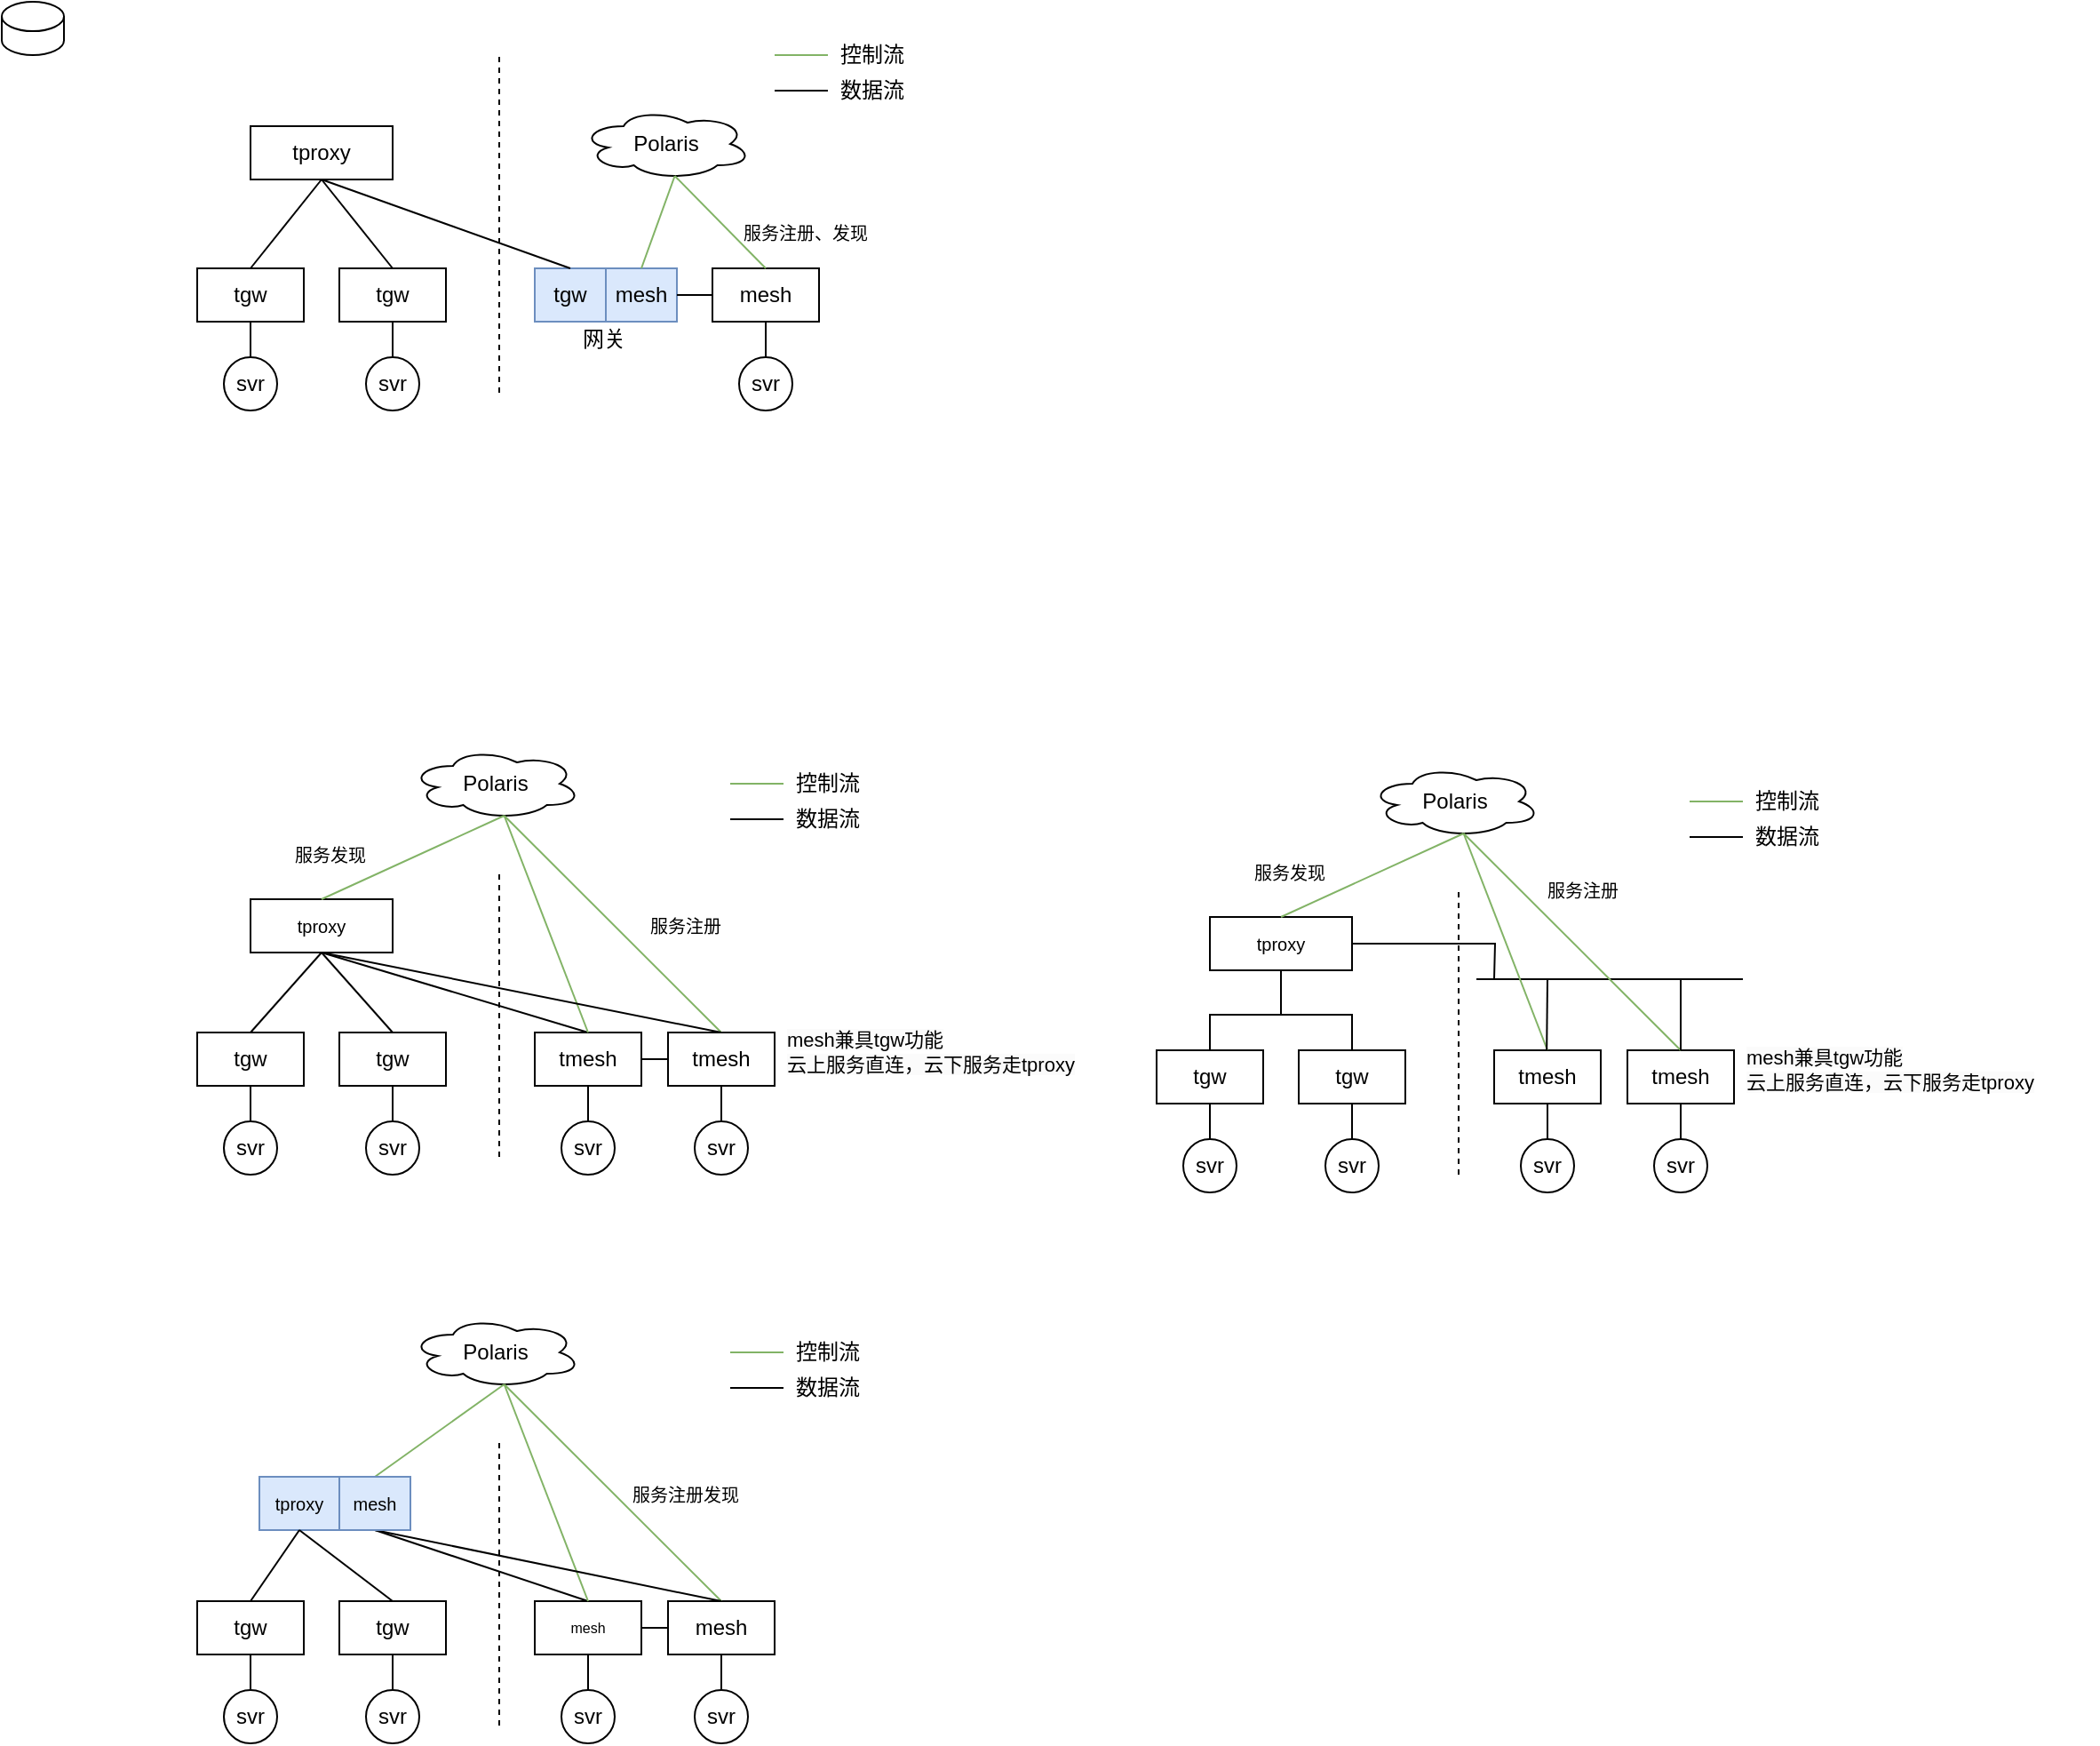 <mxfile version="22.1.16" type="github" pages="6">
  <diagram name="第 1 页" id="B2Zz0Hlr58g3wdDetUJ_">
    <mxGraphModel dx="1452" dy="880" grid="1" gridSize="10" guides="1" tooltips="1" connect="1" arrows="1" fold="1" page="1" pageScale="1" pageWidth="827" pageHeight="1169" math="0" shadow="0">
      <root>
        <mxCell id="0" />
        <mxCell id="1" parent="0" />
        <mxCell id="uMjrn02Cv8AeN9vqpwiP-1" value="tgw" style="rounded=0;whiteSpace=wrap;html=1;" parent="1" vertex="1">
          <mxGeometry x="160" y="210" width="60" height="30" as="geometry" />
        </mxCell>
        <mxCell id="uMjrn02Cv8AeN9vqpwiP-3" value="tgw" style="rounded=0;whiteSpace=wrap;html=1;" parent="1" vertex="1">
          <mxGeometry x="240" y="210" width="60" height="30" as="geometry" />
        </mxCell>
        <mxCell id="uMjrn02Cv8AeN9vqpwiP-4" value="tproxy" style="rounded=0;whiteSpace=wrap;html=1;" parent="1" vertex="1">
          <mxGeometry x="190" y="130" width="80" height="30" as="geometry" />
        </mxCell>
        <mxCell id="uMjrn02Cv8AeN9vqpwiP-7" value="" style="endArrow=none;html=1;rounded=0;entryX=0.5;entryY=1;entryDx=0;entryDy=0;exitX=0.5;exitY=0;exitDx=0;exitDy=0;" parent="1" source="uMjrn02Cv8AeN9vqpwiP-1" target="uMjrn02Cv8AeN9vqpwiP-4" edge="1">
          <mxGeometry width="50" height="50" relative="1" as="geometry">
            <mxPoint x="150" y="200" as="sourcePoint" />
            <mxPoint x="190" y="160" as="targetPoint" />
          </mxGeometry>
        </mxCell>
        <mxCell id="uMjrn02Cv8AeN9vqpwiP-9" value="" style="endArrow=none;html=1;rounded=0;exitX=0.5;exitY=0;exitDx=0;exitDy=0;entryX=0.5;entryY=1;entryDx=0;entryDy=0;" parent="1" source="uMjrn02Cv8AeN9vqpwiP-3" target="uMjrn02Cv8AeN9vqpwiP-4" edge="1">
          <mxGeometry width="50" height="50" relative="1" as="geometry">
            <mxPoint x="230" y="200" as="sourcePoint" />
            <mxPoint x="230" y="170" as="targetPoint" />
          </mxGeometry>
        </mxCell>
        <mxCell id="uMjrn02Cv8AeN9vqpwiP-11" value="" style="endArrow=none;dashed=1;html=1;rounded=0;" parent="1" edge="1">
          <mxGeometry width="50" height="50" relative="1" as="geometry">
            <mxPoint x="330" y="280" as="sourcePoint" />
            <mxPoint x="330" y="90" as="targetPoint" />
          </mxGeometry>
        </mxCell>
        <mxCell id="uMjrn02Cv8AeN9vqpwiP-12" value="tgw" style="rounded=0;whiteSpace=wrap;html=1;strokeWidth=1;shadow=0;glass=0;fillColor=#dae8fc;strokeColor=#6c8ebf;" parent="1" vertex="1">
          <mxGeometry x="350" y="210" width="40" height="30" as="geometry" />
        </mxCell>
        <mxCell id="uMjrn02Cv8AeN9vqpwiP-14" value="&lt;font style=&quot;font-size: 12px;&quot;&gt;mesh&lt;/font&gt;" style="rounded=0;whiteSpace=wrap;html=1;fontSize=8;strokeWidth=1;shadow=0;glass=0;fillColor=#dae8fc;strokeColor=#6c8ebf;" parent="1" vertex="1">
          <mxGeometry x="390" y="210" width="40" height="30" as="geometry" />
        </mxCell>
        <mxCell id="uMjrn02Cv8AeN9vqpwiP-15" value="" style="shape=cylinder3;whiteSpace=wrap;html=1;boundedLbl=1;backgroundOutline=1;size=8.272;" parent="1" vertex="1">
          <mxGeometry x="50" y="60" width="35" height="30" as="geometry" />
        </mxCell>
        <mxCell id="uMjrn02Cv8AeN9vqpwiP-17" value="Polaris" style="ellipse;shape=cloud;whiteSpace=wrap;html=1;" parent="1" vertex="1">
          <mxGeometry x="376" y="120" width="96" height="40" as="geometry" />
        </mxCell>
        <mxCell id="uMjrn02Cv8AeN9vqpwiP-23" value="" style="endArrow=none;html=1;rounded=0;entryX=0.5;entryY=1;entryDx=0;entryDy=0;exitX=0.5;exitY=0;exitDx=0;exitDy=0;" parent="1" source="uMjrn02Cv8AeN9vqpwiP-12" target="uMjrn02Cv8AeN9vqpwiP-4" edge="1">
          <mxGeometry width="50" height="50" relative="1" as="geometry">
            <mxPoint x="430" y="320" as="sourcePoint" />
            <mxPoint x="480" y="270" as="targetPoint" />
          </mxGeometry>
        </mxCell>
        <mxCell id="uMjrn02Cv8AeN9vqpwiP-24" value="" style="endArrow=none;html=1;rounded=0;entryX=0.55;entryY=0.95;entryDx=0;entryDy=0;exitX=0.5;exitY=0;exitDx=0;exitDy=0;entryPerimeter=0;fillColor=#d5e8d4;strokeColor=#82b366;" parent="1" source="uMjrn02Cv8AeN9vqpwiP-14" target="uMjrn02Cv8AeN9vqpwiP-17" edge="1">
          <mxGeometry width="50" height="50" relative="1" as="geometry">
            <mxPoint x="385" y="210" as="sourcePoint" />
            <mxPoint x="240" y="170" as="targetPoint" />
          </mxGeometry>
        </mxCell>
        <mxCell id="uMjrn02Cv8AeN9vqpwiP-27" style="rounded=0;orthogonalLoop=1;jettySize=auto;html=1;exitX=0.5;exitY=0;exitDx=0;exitDy=0;entryX=0.5;entryY=1;entryDx=0;entryDy=0;endArrow=none;endFill=0;" parent="1" source="uMjrn02Cv8AeN9vqpwiP-25" target="uMjrn02Cv8AeN9vqpwiP-1" edge="1">
          <mxGeometry relative="1" as="geometry" />
        </mxCell>
        <mxCell id="uMjrn02Cv8AeN9vqpwiP-25" value="svr" style="ellipse;whiteSpace=wrap;html=1;aspect=fixed;" parent="1" vertex="1">
          <mxGeometry x="175" y="260" width="30" height="30" as="geometry" />
        </mxCell>
        <mxCell id="uMjrn02Cv8AeN9vqpwiP-28" style="rounded=0;orthogonalLoop=1;jettySize=auto;html=1;exitX=0.5;exitY=0;exitDx=0;exitDy=0;entryX=0.5;entryY=1;entryDx=0;entryDy=0;endArrow=none;endFill=0;" parent="1" source="uMjrn02Cv8AeN9vqpwiP-26" target="uMjrn02Cv8AeN9vqpwiP-3" edge="1">
          <mxGeometry relative="1" as="geometry" />
        </mxCell>
        <mxCell id="uMjrn02Cv8AeN9vqpwiP-26" value="svr" style="ellipse;whiteSpace=wrap;html=1;aspect=fixed;" parent="1" vertex="1">
          <mxGeometry x="255" y="260" width="30" height="30" as="geometry" />
        </mxCell>
        <mxCell id="uMjrn02Cv8AeN9vqpwiP-29" value="svr" style="ellipse;whiteSpace=wrap;html=1;aspect=fixed;" parent="1" vertex="1">
          <mxGeometry x="465" y="260" width="30" height="30" as="geometry" />
        </mxCell>
        <mxCell id="uMjrn02Cv8AeN9vqpwiP-31" value="&lt;font style=&quot;font-size: 12px;&quot;&gt;mesh&lt;/font&gt;" style="rounded=0;whiteSpace=wrap;html=1;fontSize=8;" parent="1" vertex="1">
          <mxGeometry x="450" y="210" width="60" height="30" as="geometry" />
        </mxCell>
        <mxCell id="uMjrn02Cv8AeN9vqpwiP-32" value="" style="endArrow=none;html=1;rounded=0;entryX=0.55;entryY=0.95;entryDx=0;entryDy=0;exitX=0.5;exitY=0;exitDx=0;exitDy=0;entryPerimeter=0;fillColor=#d5e8d4;strokeColor=#82b366;" parent="1" source="uMjrn02Cv8AeN9vqpwiP-31" target="uMjrn02Cv8AeN9vqpwiP-17" edge="1">
          <mxGeometry width="50" height="50" relative="1" as="geometry">
            <mxPoint x="415" y="210" as="sourcePoint" />
            <mxPoint x="433" y="138" as="targetPoint" />
          </mxGeometry>
        </mxCell>
        <mxCell id="uMjrn02Cv8AeN9vqpwiP-33" style="rounded=0;orthogonalLoop=1;jettySize=auto;html=1;entryX=0.5;entryY=1;entryDx=0;entryDy=0;endArrow=none;endFill=0;" parent="1" source="uMjrn02Cv8AeN9vqpwiP-29" target="uMjrn02Cv8AeN9vqpwiP-31" edge="1">
          <mxGeometry relative="1" as="geometry">
            <mxPoint x="280" y="270" as="sourcePoint" />
            <mxPoint x="280" y="250" as="targetPoint" />
          </mxGeometry>
        </mxCell>
        <mxCell id="uMjrn02Cv8AeN9vqpwiP-34" value="" style="endArrow=none;html=1;rounded=0;entryX=0.55;entryY=0.95;entryDx=0;entryDy=0;entryPerimeter=0;fillColor=#d5e8d4;strokeColor=#82b366;" parent="1" edge="1">
          <mxGeometry width="50" height="50" relative="1" as="geometry">
            <mxPoint x="515" y="90" as="sourcePoint" />
            <mxPoint x="485" y="90" as="targetPoint" />
          </mxGeometry>
        </mxCell>
        <mxCell id="uMjrn02Cv8AeN9vqpwiP-35" value="控制流" style="text;html=1;strokeColor=none;fillColor=none;align=center;verticalAlign=middle;whiteSpace=wrap;rounded=0;" parent="1" vertex="1">
          <mxGeometry x="515" y="80" width="50" height="20" as="geometry" />
        </mxCell>
        <mxCell id="uMjrn02Cv8AeN9vqpwiP-36" value="" style="endArrow=none;html=1;rounded=0;entryX=0.5;entryY=1;entryDx=0;entryDy=0;" parent="1" edge="1">
          <mxGeometry width="50" height="50" relative="1" as="geometry">
            <mxPoint x="515" y="110" as="sourcePoint" />
            <mxPoint x="485" y="110" as="targetPoint" />
            <Array as="points">
              <mxPoint x="515" y="110" />
            </Array>
          </mxGeometry>
        </mxCell>
        <mxCell id="uMjrn02Cv8AeN9vqpwiP-37" value="数据流" style="text;html=1;strokeColor=none;fillColor=none;align=center;verticalAlign=middle;whiteSpace=wrap;rounded=0;" parent="1" vertex="1">
          <mxGeometry x="515" y="100" width="50" height="20" as="geometry" />
        </mxCell>
        <mxCell id="uMjrn02Cv8AeN9vqpwiP-38" value="tgw" style="rounded=0;whiteSpace=wrap;html=1;" parent="1" vertex="1">
          <mxGeometry x="160" y="640" width="60" height="30" as="geometry" />
        </mxCell>
        <mxCell id="uMjrn02Cv8AeN9vqpwiP-39" value="tgw" style="rounded=0;whiteSpace=wrap;html=1;" parent="1" vertex="1">
          <mxGeometry x="240" y="640" width="60" height="30" as="geometry" />
        </mxCell>
        <mxCell id="uMjrn02Cv8AeN9vqpwiP-40" value="tproxy" style="rounded=0;whiteSpace=wrap;html=1;fontSize=10;" parent="1" vertex="1">
          <mxGeometry x="190" y="565" width="80" height="30" as="geometry" />
        </mxCell>
        <mxCell id="uMjrn02Cv8AeN9vqpwiP-41" value="" style="endArrow=none;html=1;rounded=0;entryX=0.5;entryY=1;entryDx=0;entryDy=0;exitX=0.5;exitY=0;exitDx=0;exitDy=0;" parent="1" source="uMjrn02Cv8AeN9vqpwiP-38" target="uMjrn02Cv8AeN9vqpwiP-40" edge="1">
          <mxGeometry width="50" height="50" relative="1" as="geometry">
            <mxPoint x="150" y="630" as="sourcePoint" />
            <mxPoint x="190" y="590" as="targetPoint" />
          </mxGeometry>
        </mxCell>
        <mxCell id="uMjrn02Cv8AeN9vqpwiP-42" value="" style="endArrow=none;html=1;rounded=0;exitX=0.5;exitY=0;exitDx=0;exitDy=0;entryX=0.5;entryY=1;entryDx=0;entryDy=0;" parent="1" source="uMjrn02Cv8AeN9vqpwiP-39" target="uMjrn02Cv8AeN9vqpwiP-40" edge="1">
          <mxGeometry width="50" height="50" relative="1" as="geometry">
            <mxPoint x="230" y="630" as="sourcePoint" />
            <mxPoint x="230" y="600" as="targetPoint" />
          </mxGeometry>
        </mxCell>
        <mxCell id="uMjrn02Cv8AeN9vqpwiP-43" value="" style="endArrow=none;dashed=1;html=1;rounded=0;" parent="1" edge="1">
          <mxGeometry width="50" height="50" relative="1" as="geometry">
            <mxPoint x="330" y="710" as="sourcePoint" />
            <mxPoint x="330" y="550" as="targetPoint" />
          </mxGeometry>
        </mxCell>
        <mxCell id="uMjrn02Cv8AeN9vqpwiP-45" value="&lt;font style=&quot;font-size: 12px;&quot;&gt;tmesh&lt;/font&gt;" style="rounded=0;whiteSpace=wrap;html=1;fontSize=8;" parent="1" vertex="1">
          <mxGeometry x="350" y="640" width="60" height="30" as="geometry" />
        </mxCell>
        <mxCell id="uMjrn02Cv8AeN9vqpwiP-46" value="Polaris" style="ellipse;shape=cloud;whiteSpace=wrap;html=1;" parent="1" vertex="1">
          <mxGeometry x="280" y="480" width="96" height="40" as="geometry" />
        </mxCell>
        <mxCell id="uMjrn02Cv8AeN9vqpwiP-47" value="" style="endArrow=none;html=1;rounded=0;entryX=0.5;entryY=1;entryDx=0;entryDy=0;exitX=0.5;exitY=0;exitDx=0;exitDy=0;" parent="1" source="uMjrn02Cv8AeN9vqpwiP-45" target="uMjrn02Cv8AeN9vqpwiP-40" edge="1">
          <mxGeometry width="50" height="50" relative="1" as="geometry">
            <mxPoint x="375" y="630" as="sourcePoint" />
            <mxPoint x="480" y="700" as="targetPoint" />
          </mxGeometry>
        </mxCell>
        <mxCell id="uMjrn02Cv8AeN9vqpwiP-48" value="" style="endArrow=none;html=1;rounded=0;entryX=0.55;entryY=0.95;entryDx=0;entryDy=0;exitX=0.5;exitY=0;exitDx=0;exitDy=0;entryPerimeter=0;fillColor=#d5e8d4;strokeColor=#82b366;" parent="1" source="uMjrn02Cv8AeN9vqpwiP-45" target="uMjrn02Cv8AeN9vqpwiP-46" edge="1">
          <mxGeometry width="50" height="50" relative="1" as="geometry">
            <mxPoint x="385" y="640" as="sourcePoint" />
            <mxPoint x="240" y="600" as="targetPoint" />
          </mxGeometry>
        </mxCell>
        <mxCell id="uMjrn02Cv8AeN9vqpwiP-49" style="rounded=0;orthogonalLoop=1;jettySize=auto;html=1;exitX=0.5;exitY=0;exitDx=0;exitDy=0;entryX=0.5;entryY=1;entryDx=0;entryDy=0;endArrow=none;endFill=0;" parent="1" source="uMjrn02Cv8AeN9vqpwiP-50" target="uMjrn02Cv8AeN9vqpwiP-38" edge="1">
          <mxGeometry relative="1" as="geometry" />
        </mxCell>
        <mxCell id="uMjrn02Cv8AeN9vqpwiP-50" value="svr" style="ellipse;whiteSpace=wrap;html=1;aspect=fixed;" parent="1" vertex="1">
          <mxGeometry x="175" y="690" width="30" height="30" as="geometry" />
        </mxCell>
        <mxCell id="uMjrn02Cv8AeN9vqpwiP-51" style="rounded=0;orthogonalLoop=1;jettySize=auto;html=1;exitX=0.5;exitY=0;exitDx=0;exitDy=0;entryX=0.5;entryY=1;entryDx=0;entryDy=0;endArrow=none;endFill=0;" parent="1" source="uMjrn02Cv8AeN9vqpwiP-52" target="uMjrn02Cv8AeN9vqpwiP-39" edge="1">
          <mxGeometry relative="1" as="geometry" />
        </mxCell>
        <mxCell id="uMjrn02Cv8AeN9vqpwiP-52" value="svr" style="ellipse;whiteSpace=wrap;html=1;aspect=fixed;" parent="1" vertex="1">
          <mxGeometry x="255" y="690" width="30" height="30" as="geometry" />
        </mxCell>
        <mxCell id="uMjrn02Cv8AeN9vqpwiP-53" value="svr" style="ellipse;whiteSpace=wrap;html=1;aspect=fixed;" parent="1" vertex="1">
          <mxGeometry x="440" y="690" width="30" height="30" as="geometry" />
        </mxCell>
        <mxCell id="uMjrn02Cv8AeN9vqpwiP-54" value="tmesh" style="rounded=0;whiteSpace=wrap;html=1;fontSize=12;" parent="1" vertex="1">
          <mxGeometry x="425" y="640" width="60" height="30" as="geometry" />
        </mxCell>
        <mxCell id="uMjrn02Cv8AeN9vqpwiP-55" value="" style="endArrow=none;html=1;rounded=0;entryX=0.55;entryY=0.95;entryDx=0;entryDy=0;exitX=0.5;exitY=0;exitDx=0;exitDy=0;entryPerimeter=0;fillColor=#d5e8d4;strokeColor=#82b366;" parent="1" source="uMjrn02Cv8AeN9vqpwiP-54" target="uMjrn02Cv8AeN9vqpwiP-46" edge="1">
          <mxGeometry width="50" height="50" relative="1" as="geometry">
            <mxPoint x="415" y="640" as="sourcePoint" />
            <mxPoint x="433" y="568" as="targetPoint" />
          </mxGeometry>
        </mxCell>
        <mxCell id="uMjrn02Cv8AeN9vqpwiP-56" style="rounded=0;orthogonalLoop=1;jettySize=auto;html=1;entryX=0.5;entryY=1;entryDx=0;entryDy=0;endArrow=none;endFill=0;" parent="1" source="uMjrn02Cv8AeN9vqpwiP-53" target="uMjrn02Cv8AeN9vqpwiP-54" edge="1">
          <mxGeometry relative="1" as="geometry">
            <mxPoint x="280" y="700" as="sourcePoint" />
            <mxPoint x="280" y="680" as="targetPoint" />
          </mxGeometry>
        </mxCell>
        <mxCell id="uMjrn02Cv8AeN9vqpwiP-59" value="" style="endArrow=none;html=1;rounded=0;entryX=0.55;entryY=0.95;entryDx=0;entryDy=0;exitX=0.5;exitY=0;exitDx=0;exitDy=0;entryPerimeter=0;fillColor=#d5e8d4;strokeColor=#82b366;" parent="1" source="uMjrn02Cv8AeN9vqpwiP-40" target="uMjrn02Cv8AeN9vqpwiP-46" edge="1">
          <mxGeometry width="50" height="50" relative="1" as="geometry">
            <mxPoint x="420" y="640" as="sourcePoint" />
            <mxPoint x="452" y="568" as="targetPoint" />
          </mxGeometry>
        </mxCell>
        <mxCell id="uMjrn02Cv8AeN9vqpwiP-60" value="" style="endArrow=none;html=1;rounded=0;entryX=0.55;entryY=0.95;entryDx=0;entryDy=0;entryPerimeter=0;fillColor=#d5e8d4;strokeColor=#82b366;" parent="1" edge="1">
          <mxGeometry width="50" height="50" relative="1" as="geometry">
            <mxPoint x="490" y="500" as="sourcePoint" />
            <mxPoint x="460" y="500" as="targetPoint" />
          </mxGeometry>
        </mxCell>
        <mxCell id="uMjrn02Cv8AeN9vqpwiP-61" value="控制流" style="text;html=1;strokeColor=none;fillColor=none;align=center;verticalAlign=middle;whiteSpace=wrap;rounded=0;" parent="1" vertex="1">
          <mxGeometry x="490" y="490" width="50" height="20" as="geometry" />
        </mxCell>
        <mxCell id="uMjrn02Cv8AeN9vqpwiP-62" value="" style="endArrow=none;html=1;rounded=0;entryX=0.5;entryY=1;entryDx=0;entryDy=0;" parent="1" edge="1">
          <mxGeometry width="50" height="50" relative="1" as="geometry">
            <mxPoint x="490" y="520" as="sourcePoint" />
            <mxPoint x="460" y="520" as="targetPoint" />
          </mxGeometry>
        </mxCell>
        <mxCell id="uMjrn02Cv8AeN9vqpwiP-63" value="数据流" style="text;html=1;strokeColor=none;fillColor=none;align=center;verticalAlign=middle;whiteSpace=wrap;rounded=0;" parent="1" vertex="1">
          <mxGeometry x="490" y="510" width="50" height="20" as="geometry" />
        </mxCell>
        <mxCell id="uMjrn02Cv8AeN9vqpwiP-64" value="svr" style="ellipse;whiteSpace=wrap;html=1;aspect=fixed;" parent="1" vertex="1">
          <mxGeometry x="365" y="690" width="30" height="30" as="geometry" />
        </mxCell>
        <mxCell id="uMjrn02Cv8AeN9vqpwiP-66" style="rounded=0;orthogonalLoop=1;jettySize=auto;html=1;entryX=0.5;entryY=1;entryDx=0;entryDy=0;endArrow=none;endFill=0;exitX=0.5;exitY=0;exitDx=0;exitDy=0;" parent="1" source="uMjrn02Cv8AeN9vqpwiP-64" target="uMjrn02Cv8AeN9vqpwiP-45" edge="1">
          <mxGeometry relative="1" as="geometry">
            <mxPoint x="445" y="700" as="sourcePoint" />
            <mxPoint x="445" y="680" as="targetPoint" />
          </mxGeometry>
        </mxCell>
        <mxCell id="ys65B-gIA9UQSPF6JAvR-1" value="网关" style="text;html=1;strokeColor=none;fillColor=none;align=center;verticalAlign=middle;whiteSpace=wrap;rounded=0;" parent="1" vertex="1">
          <mxGeometry x="364" y="240" width="50" height="20" as="geometry" />
        </mxCell>
        <mxCell id="ys65B-gIA9UQSPF6JAvR-2" value="" style="endArrow=none;html=1;rounded=0;entryX=1;entryY=0.5;entryDx=0;entryDy=0;exitX=0;exitY=0.5;exitDx=0;exitDy=0;" parent="1" source="uMjrn02Cv8AeN9vqpwiP-31" target="uMjrn02Cv8AeN9vqpwiP-14" edge="1">
          <mxGeometry width="50" height="50" relative="1" as="geometry">
            <mxPoint x="385" y="220" as="sourcePoint" />
            <mxPoint x="240" y="180" as="targetPoint" />
          </mxGeometry>
        </mxCell>
        <mxCell id="ys65B-gIA9UQSPF6JAvR-3" value="" style="endArrow=none;html=1;rounded=0;entryX=1;entryY=0.5;entryDx=0;entryDy=0;" parent="1" source="uMjrn02Cv8AeN9vqpwiP-54" target="uMjrn02Cv8AeN9vqpwiP-45" edge="1">
          <mxGeometry width="50" height="50" relative="1" as="geometry">
            <mxPoint x="460" y="375" as="sourcePoint" />
            <mxPoint x="440" y="375" as="targetPoint" />
          </mxGeometry>
        </mxCell>
        <mxCell id="ys65B-gIA9UQSPF6JAvR-7" value="服务发现" style="text;strokeColor=none;fillColor=none;align=center;verticalAlign=middle;whiteSpace=wrap;rounded=0;fontSize=10;" parent="1" vertex="1">
          <mxGeometry x="190" y="530" width="90" height="20" as="geometry" />
        </mxCell>
        <mxCell id="ys65B-gIA9UQSPF6JAvR-12" value="" style="endArrow=none;html=1;rounded=0;exitX=0.5;exitY=0;exitDx=0;exitDy=0;entryX=0.5;entryY=1;entryDx=0;entryDy=0;" parent="1" source="uMjrn02Cv8AeN9vqpwiP-54" target="uMjrn02Cv8AeN9vqpwiP-40" edge="1">
          <mxGeometry width="50" height="50" relative="1" as="geometry">
            <mxPoint x="385" y="640" as="sourcePoint" />
            <mxPoint x="230" y="600" as="targetPoint" />
          </mxGeometry>
        </mxCell>
        <mxCell id="ys65B-gIA9UQSPF6JAvR-19" value="服务注册" style="text;strokeColor=none;fillColor=none;align=center;verticalAlign=middle;whiteSpace=wrap;rounded=0;fontSize=10;" parent="1" vertex="1">
          <mxGeometry x="395" y="570" width="80" height="20" as="geometry" />
        </mxCell>
        <mxCell id="ys65B-gIA9UQSPF6JAvR-22" value="服务注册、发现" style="text;strokeColor=none;fillColor=none;align=center;verticalAlign=middle;whiteSpace=wrap;rounded=0;fontSize=10;" parent="1" vertex="1">
          <mxGeometry x="455" y="180" width="95" height="20" as="geometry" />
        </mxCell>
        <mxCell id="iYM6f8r7lCavG33g3CrG-2" value="tgw" style="rounded=0;whiteSpace=wrap;html=1;" parent="1" vertex="1">
          <mxGeometry x="160" y="960" width="60" height="30" as="geometry" />
        </mxCell>
        <mxCell id="iYM6f8r7lCavG33g3CrG-3" value="tgw" style="rounded=0;whiteSpace=wrap;html=1;" parent="1" vertex="1">
          <mxGeometry x="240" y="960" width="60" height="30" as="geometry" />
        </mxCell>
        <mxCell id="iYM6f8r7lCavG33g3CrG-4" value="tproxy" style="rounded=0;whiteSpace=wrap;html=1;fontSize=10;fillColor=#dae8fc;strokeColor=#6c8ebf;" parent="1" vertex="1">
          <mxGeometry x="195" y="890" width="45" height="30" as="geometry" />
        </mxCell>
        <mxCell id="iYM6f8r7lCavG33g3CrG-5" value="" style="endArrow=none;html=1;rounded=0;entryX=0.5;entryY=1;entryDx=0;entryDy=0;exitX=0.5;exitY=0;exitDx=0;exitDy=0;" parent="1" source="iYM6f8r7lCavG33g3CrG-2" target="iYM6f8r7lCavG33g3CrG-4" edge="1">
          <mxGeometry width="50" height="50" relative="1" as="geometry">
            <mxPoint x="150" y="950" as="sourcePoint" />
            <mxPoint x="190" y="910" as="targetPoint" />
          </mxGeometry>
        </mxCell>
        <mxCell id="iYM6f8r7lCavG33g3CrG-6" value="" style="endArrow=none;html=1;rounded=0;exitX=0.5;exitY=0;exitDx=0;exitDy=0;entryX=0.5;entryY=1;entryDx=0;entryDy=0;" parent="1" source="iYM6f8r7lCavG33g3CrG-3" target="iYM6f8r7lCavG33g3CrG-4" edge="1">
          <mxGeometry width="50" height="50" relative="1" as="geometry">
            <mxPoint x="230" y="950" as="sourcePoint" />
            <mxPoint x="230" y="920" as="targetPoint" />
          </mxGeometry>
        </mxCell>
        <mxCell id="iYM6f8r7lCavG33g3CrG-7" value="" style="endArrow=none;dashed=1;html=1;rounded=0;" parent="1" edge="1">
          <mxGeometry width="50" height="50" relative="1" as="geometry">
            <mxPoint x="330" y="1030" as="sourcePoint" />
            <mxPoint x="330" y="870" as="targetPoint" />
          </mxGeometry>
        </mxCell>
        <mxCell id="iYM6f8r7lCavG33g3CrG-8" value="mesh" style="rounded=0;whiteSpace=wrap;html=1;fontSize=8;" parent="1" vertex="1">
          <mxGeometry x="350" y="960" width="60" height="30" as="geometry" />
        </mxCell>
        <mxCell id="iYM6f8r7lCavG33g3CrG-9" value="Polaris" style="ellipse;shape=cloud;whiteSpace=wrap;html=1;" parent="1" vertex="1">
          <mxGeometry x="280" y="800" width="96" height="40" as="geometry" />
        </mxCell>
        <mxCell id="iYM6f8r7lCavG33g3CrG-10" value="" style="endArrow=none;html=1;rounded=0;entryX=0.5;entryY=1;entryDx=0;entryDy=0;exitX=0.5;exitY=0;exitDx=0;exitDy=0;" parent="1" source="iYM6f8r7lCavG33g3CrG-8" target="iYM6f8r7lCavG33g3CrG-32" edge="1">
          <mxGeometry width="50" height="50" relative="1" as="geometry">
            <mxPoint x="375" y="950" as="sourcePoint" />
            <mxPoint x="480" y="1020" as="targetPoint" />
          </mxGeometry>
        </mxCell>
        <mxCell id="iYM6f8r7lCavG33g3CrG-11" value="" style="endArrow=none;html=1;rounded=0;entryX=0.55;entryY=0.95;entryDx=0;entryDy=0;exitX=0.5;exitY=0;exitDx=0;exitDy=0;entryPerimeter=0;fillColor=#d5e8d4;strokeColor=#82b366;" parent="1" source="iYM6f8r7lCavG33g3CrG-8" target="iYM6f8r7lCavG33g3CrG-9" edge="1">
          <mxGeometry width="50" height="50" relative="1" as="geometry">
            <mxPoint x="385" y="960" as="sourcePoint" />
            <mxPoint x="240" y="920" as="targetPoint" />
          </mxGeometry>
        </mxCell>
        <mxCell id="iYM6f8r7lCavG33g3CrG-12" style="rounded=0;orthogonalLoop=1;jettySize=auto;html=1;exitX=0.5;exitY=0;exitDx=0;exitDy=0;entryX=0.5;entryY=1;entryDx=0;entryDy=0;endArrow=none;endFill=0;" parent="1" source="iYM6f8r7lCavG33g3CrG-13" target="iYM6f8r7lCavG33g3CrG-2" edge="1">
          <mxGeometry relative="1" as="geometry" />
        </mxCell>
        <mxCell id="iYM6f8r7lCavG33g3CrG-13" value="svr" style="ellipse;whiteSpace=wrap;html=1;aspect=fixed;" parent="1" vertex="1">
          <mxGeometry x="175" y="1010" width="30" height="30" as="geometry" />
        </mxCell>
        <mxCell id="iYM6f8r7lCavG33g3CrG-14" style="rounded=0;orthogonalLoop=1;jettySize=auto;html=1;exitX=0.5;exitY=0;exitDx=0;exitDy=0;entryX=0.5;entryY=1;entryDx=0;entryDy=0;endArrow=none;endFill=0;" parent="1" source="iYM6f8r7lCavG33g3CrG-15" target="iYM6f8r7lCavG33g3CrG-3" edge="1">
          <mxGeometry relative="1" as="geometry" />
        </mxCell>
        <mxCell id="iYM6f8r7lCavG33g3CrG-15" value="svr" style="ellipse;whiteSpace=wrap;html=1;aspect=fixed;" parent="1" vertex="1">
          <mxGeometry x="255" y="1010" width="30" height="30" as="geometry" />
        </mxCell>
        <mxCell id="iYM6f8r7lCavG33g3CrG-16" value="svr" style="ellipse;whiteSpace=wrap;html=1;aspect=fixed;" parent="1" vertex="1">
          <mxGeometry x="440" y="1010" width="30" height="30" as="geometry" />
        </mxCell>
        <mxCell id="iYM6f8r7lCavG33g3CrG-17" value="mesh" style="rounded=0;whiteSpace=wrap;html=1;fontSize=12;" parent="1" vertex="1">
          <mxGeometry x="425" y="960" width="60" height="30" as="geometry" />
        </mxCell>
        <mxCell id="iYM6f8r7lCavG33g3CrG-18" value="" style="endArrow=none;html=1;rounded=0;entryX=0.55;entryY=0.95;entryDx=0;entryDy=0;exitX=0.5;exitY=0;exitDx=0;exitDy=0;entryPerimeter=0;fillColor=#d5e8d4;strokeColor=#82b366;" parent="1" source="iYM6f8r7lCavG33g3CrG-17" target="iYM6f8r7lCavG33g3CrG-9" edge="1">
          <mxGeometry width="50" height="50" relative="1" as="geometry">
            <mxPoint x="415" y="960" as="sourcePoint" />
            <mxPoint x="433" y="888" as="targetPoint" />
          </mxGeometry>
        </mxCell>
        <mxCell id="iYM6f8r7lCavG33g3CrG-19" style="rounded=0;orthogonalLoop=1;jettySize=auto;html=1;entryX=0.5;entryY=1;entryDx=0;entryDy=0;endArrow=none;endFill=0;" parent="1" source="iYM6f8r7lCavG33g3CrG-16" target="iYM6f8r7lCavG33g3CrG-17" edge="1">
          <mxGeometry relative="1" as="geometry">
            <mxPoint x="280" y="1020" as="sourcePoint" />
            <mxPoint x="280" y="1000" as="targetPoint" />
          </mxGeometry>
        </mxCell>
        <mxCell id="iYM6f8r7lCavG33g3CrG-20" value="" style="endArrow=none;html=1;rounded=0;entryX=0.55;entryY=0.95;entryDx=0;entryDy=0;exitX=0.5;exitY=0;exitDx=0;exitDy=0;entryPerimeter=0;fillColor=#d5e8d4;strokeColor=#82b366;" parent="1" source="iYM6f8r7lCavG33g3CrG-32" target="iYM6f8r7lCavG33g3CrG-9" edge="1">
          <mxGeometry width="50" height="50" relative="1" as="geometry">
            <mxPoint x="420" y="960" as="sourcePoint" />
            <mxPoint x="452" y="888" as="targetPoint" />
          </mxGeometry>
        </mxCell>
        <mxCell id="iYM6f8r7lCavG33g3CrG-21" value="" style="endArrow=none;html=1;rounded=0;entryX=0.55;entryY=0.95;entryDx=0;entryDy=0;entryPerimeter=0;fillColor=#d5e8d4;strokeColor=#82b366;" parent="1" edge="1">
          <mxGeometry width="50" height="50" relative="1" as="geometry">
            <mxPoint x="490" y="820" as="sourcePoint" />
            <mxPoint x="460" y="820" as="targetPoint" />
          </mxGeometry>
        </mxCell>
        <mxCell id="iYM6f8r7lCavG33g3CrG-22" value="控制流" style="text;html=1;strokeColor=none;fillColor=none;align=center;verticalAlign=middle;whiteSpace=wrap;rounded=0;" parent="1" vertex="1">
          <mxGeometry x="490" y="810" width="50" height="20" as="geometry" />
        </mxCell>
        <mxCell id="iYM6f8r7lCavG33g3CrG-23" value="" style="endArrow=none;html=1;rounded=0;entryX=0.5;entryY=1;entryDx=0;entryDy=0;" parent="1" edge="1">
          <mxGeometry width="50" height="50" relative="1" as="geometry">
            <mxPoint x="490" y="840" as="sourcePoint" />
            <mxPoint x="460" y="840" as="targetPoint" />
          </mxGeometry>
        </mxCell>
        <mxCell id="iYM6f8r7lCavG33g3CrG-24" value="数据流" style="text;html=1;strokeColor=none;fillColor=none;align=center;verticalAlign=middle;whiteSpace=wrap;rounded=0;" parent="1" vertex="1">
          <mxGeometry x="490" y="830" width="50" height="20" as="geometry" />
        </mxCell>
        <mxCell id="iYM6f8r7lCavG33g3CrG-25" value="svr" style="ellipse;whiteSpace=wrap;html=1;aspect=fixed;" parent="1" vertex="1">
          <mxGeometry x="365" y="1010" width="30" height="30" as="geometry" />
        </mxCell>
        <mxCell id="iYM6f8r7lCavG33g3CrG-26" style="rounded=0;orthogonalLoop=1;jettySize=auto;html=1;entryX=0.5;entryY=1;entryDx=0;entryDy=0;endArrow=none;endFill=0;exitX=0.5;exitY=0;exitDx=0;exitDy=0;" parent="1" source="iYM6f8r7lCavG33g3CrG-25" target="iYM6f8r7lCavG33g3CrG-8" edge="1">
          <mxGeometry relative="1" as="geometry">
            <mxPoint x="445" y="1020" as="sourcePoint" />
            <mxPoint x="445" y="1000" as="targetPoint" />
          </mxGeometry>
        </mxCell>
        <mxCell id="iYM6f8r7lCavG33g3CrG-27" value="" style="endArrow=none;html=1;rounded=0;entryX=1;entryY=0.5;entryDx=0;entryDy=0;" parent="1" source="iYM6f8r7lCavG33g3CrG-17" target="iYM6f8r7lCavG33g3CrG-8" edge="1">
          <mxGeometry width="50" height="50" relative="1" as="geometry">
            <mxPoint x="460" y="695" as="sourcePoint" />
            <mxPoint x="440" y="695" as="targetPoint" />
          </mxGeometry>
        </mxCell>
        <mxCell id="iYM6f8r7lCavG33g3CrG-29" value="" style="endArrow=none;html=1;rounded=0;exitX=0.5;exitY=0;exitDx=0;exitDy=0;entryX=0.5;entryY=1;entryDx=0;entryDy=0;" parent="1" source="iYM6f8r7lCavG33g3CrG-17" target="iYM6f8r7lCavG33g3CrG-32" edge="1">
          <mxGeometry width="50" height="50" relative="1" as="geometry">
            <mxPoint x="385" y="960" as="sourcePoint" />
            <mxPoint x="230" y="920" as="targetPoint" />
          </mxGeometry>
        </mxCell>
        <mxCell id="iYM6f8r7lCavG33g3CrG-31" value="服务注册发现" style="text;strokeColor=none;fillColor=none;align=center;verticalAlign=middle;whiteSpace=wrap;rounded=0;fontSize=10;" parent="1" vertex="1">
          <mxGeometry x="395" y="890" width="80" height="20" as="geometry" />
        </mxCell>
        <mxCell id="iYM6f8r7lCavG33g3CrG-32" value="mesh" style="rounded=0;whiteSpace=wrap;html=1;fontSize=10;fillColor=#dae8fc;strokeColor=#6c8ebf;" parent="1" vertex="1">
          <mxGeometry x="240" y="890" width="40" height="30" as="geometry" />
        </mxCell>
        <mxCell id="WFFWlT1UCXuModwutEiz-1" value="&lt;span style=&quot;border-color: var(--border-color); color: rgb(0, 0, 0); font-family: Helvetica; font-size: 11px; font-style: normal; font-variant-ligatures: normal; font-variant-caps: normal; font-weight: 400; letter-spacing: normal; orphans: 2; text-indent: 0px; text-transform: none; widows: 2; word-spacing: 0px; -webkit-text-stroke-width: 0px; text-decoration-thickness: initial; text-decoration-style: initial; text-decoration-color: initial; text-align: center; background-color: rgb(251, 251, 251); float: none; display: inline !important;&quot;&gt;mesh兼具tgw功能&lt;br style=&quot;border-color: var(--border-color); font-size: 11px;&quot;&gt;云上服务直连，&lt;/span&gt;&lt;span style=&quot;border-color: var(--border-color); color: rgb(0, 0, 0); font-family: Helvetica; font-size: 11px; font-style: normal; font-variant-ligatures: normal; font-variant-caps: normal; font-weight: 400; letter-spacing: normal; orphans: 2; text-indent: 0px; text-transform: none; widows: 2; word-spacing: 0px; -webkit-text-stroke-width: 0px; text-decoration-thickness: initial; text-decoration-style: initial; text-decoration-color: initial; text-align: center; background-color: rgb(251, 251, 251); float: none; display: inline !important;&quot;&gt;云下服务走tproxy&lt;/span&gt;" style="text;whiteSpace=wrap;html=1;" parent="1" vertex="1">
          <mxGeometry x="490" y="630" width="200" height="50" as="geometry" />
        </mxCell>
        <mxCell id="WFFWlT1UCXuModwutEiz-92" value="tgw" style="rounded=0;whiteSpace=wrap;html=1;" parent="1" vertex="1">
          <mxGeometry x="700" y="650" width="60" height="30" as="geometry" />
        </mxCell>
        <mxCell id="WFFWlT1UCXuModwutEiz-93" value="tgw" style="rounded=0;whiteSpace=wrap;html=1;" parent="1" vertex="1">
          <mxGeometry x="780" y="650" width="60" height="30" as="geometry" />
        </mxCell>
        <mxCell id="WFFWlT1UCXuModwutEiz-94" value="tproxy" style="rounded=0;whiteSpace=wrap;html=1;fontSize=10;" parent="1" vertex="1">
          <mxGeometry x="730" y="575" width="80" height="30" as="geometry" />
        </mxCell>
        <mxCell id="WFFWlT1UCXuModwutEiz-95" value="" style="endArrow=none;html=1;rounded=0;entryX=0.5;entryY=1;entryDx=0;entryDy=0;" parent="1" target="WFFWlT1UCXuModwutEiz-94" edge="1">
          <mxGeometry width="50" height="50" relative="1" as="geometry">
            <mxPoint x="770" y="630" as="sourcePoint" />
            <mxPoint x="730" y="600" as="targetPoint" />
          </mxGeometry>
        </mxCell>
        <mxCell id="WFFWlT1UCXuModwutEiz-96" value="" style="endArrow=none;html=1;rounded=0;exitX=0.5;exitY=0;exitDx=0;exitDy=0;edgeStyle=orthogonalEdgeStyle;" parent="1" source="WFFWlT1UCXuModwutEiz-93" edge="1">
          <mxGeometry width="50" height="50" relative="1" as="geometry">
            <mxPoint x="770" y="640" as="sourcePoint" />
            <mxPoint x="770" y="630" as="targetPoint" />
            <Array as="points">
              <mxPoint x="810" y="630" />
            </Array>
          </mxGeometry>
        </mxCell>
        <mxCell id="WFFWlT1UCXuModwutEiz-97" value="" style="endArrow=none;dashed=1;html=1;rounded=0;" parent="1" edge="1">
          <mxGeometry width="50" height="50" relative="1" as="geometry">
            <mxPoint x="870" y="720" as="sourcePoint" />
            <mxPoint x="870" y="560" as="targetPoint" />
          </mxGeometry>
        </mxCell>
        <mxCell id="WFFWlT1UCXuModwutEiz-98" value="&lt;font style=&quot;font-size: 12px;&quot;&gt;tmesh&lt;/font&gt;" style="rounded=0;whiteSpace=wrap;html=1;fontSize=8;" parent="1" vertex="1">
          <mxGeometry x="890" y="650" width="60" height="30" as="geometry" />
        </mxCell>
        <mxCell id="WFFWlT1UCXuModwutEiz-99" value="Polaris" style="ellipse;shape=cloud;whiteSpace=wrap;html=1;" parent="1" vertex="1">
          <mxGeometry x="820" y="490" width="96" height="40" as="geometry" />
        </mxCell>
        <mxCell id="WFFWlT1UCXuModwutEiz-100" value="" style="endArrow=none;html=1;rounded=0;" parent="1" edge="1">
          <mxGeometry width="50" height="50" relative="1" as="geometry">
            <mxPoint x="1030" y="610" as="sourcePoint" />
            <mxPoint x="880" y="610" as="targetPoint" />
          </mxGeometry>
        </mxCell>
        <mxCell id="WFFWlT1UCXuModwutEiz-101" value="" style="endArrow=none;html=1;rounded=0;entryX=0.55;entryY=0.95;entryDx=0;entryDy=0;exitX=0.5;exitY=0;exitDx=0;exitDy=0;entryPerimeter=0;fillColor=#d5e8d4;strokeColor=#82b366;" parent="1" source="WFFWlT1UCXuModwutEiz-98" target="WFFWlT1UCXuModwutEiz-99" edge="1">
          <mxGeometry width="50" height="50" relative="1" as="geometry">
            <mxPoint x="925" y="650" as="sourcePoint" />
            <mxPoint x="780" y="610" as="targetPoint" />
          </mxGeometry>
        </mxCell>
        <mxCell id="WFFWlT1UCXuModwutEiz-102" style="rounded=0;orthogonalLoop=1;jettySize=auto;html=1;exitX=0.5;exitY=0;exitDx=0;exitDy=0;entryX=0.5;entryY=1;entryDx=0;entryDy=0;endArrow=none;endFill=0;" parent="1" source="WFFWlT1UCXuModwutEiz-103" target="WFFWlT1UCXuModwutEiz-92" edge="1">
          <mxGeometry relative="1" as="geometry" />
        </mxCell>
        <mxCell id="WFFWlT1UCXuModwutEiz-103" value="svr" style="ellipse;whiteSpace=wrap;html=1;aspect=fixed;" parent="1" vertex="1">
          <mxGeometry x="715" y="700" width="30" height="30" as="geometry" />
        </mxCell>
        <mxCell id="WFFWlT1UCXuModwutEiz-104" style="rounded=0;orthogonalLoop=1;jettySize=auto;html=1;exitX=0.5;exitY=0;exitDx=0;exitDy=0;entryX=0.5;entryY=1;entryDx=0;entryDy=0;endArrow=none;endFill=0;" parent="1" source="WFFWlT1UCXuModwutEiz-105" target="WFFWlT1UCXuModwutEiz-93" edge="1">
          <mxGeometry relative="1" as="geometry" />
        </mxCell>
        <mxCell id="WFFWlT1UCXuModwutEiz-105" value="svr" style="ellipse;whiteSpace=wrap;html=1;aspect=fixed;" parent="1" vertex="1">
          <mxGeometry x="795" y="700" width="30" height="30" as="geometry" />
        </mxCell>
        <mxCell id="WFFWlT1UCXuModwutEiz-106" value="svr" style="ellipse;whiteSpace=wrap;html=1;aspect=fixed;" parent="1" vertex="1">
          <mxGeometry x="980" y="700" width="30" height="30" as="geometry" />
        </mxCell>
        <mxCell id="WFFWlT1UCXuModwutEiz-107" value="tmesh" style="rounded=0;whiteSpace=wrap;html=1;fontSize=12;" parent="1" vertex="1">
          <mxGeometry x="965" y="650" width="60" height="30" as="geometry" />
        </mxCell>
        <mxCell id="WFFWlT1UCXuModwutEiz-108" value="" style="endArrow=none;html=1;rounded=0;entryX=0.55;entryY=0.95;entryDx=0;entryDy=0;exitX=0.5;exitY=0;exitDx=0;exitDy=0;entryPerimeter=0;fillColor=#d5e8d4;strokeColor=#82b366;" parent="1" source="WFFWlT1UCXuModwutEiz-107" target="WFFWlT1UCXuModwutEiz-99" edge="1">
          <mxGeometry width="50" height="50" relative="1" as="geometry">
            <mxPoint x="955" y="650" as="sourcePoint" />
            <mxPoint x="973" y="578" as="targetPoint" />
          </mxGeometry>
        </mxCell>
        <mxCell id="WFFWlT1UCXuModwutEiz-109" style="rounded=0;orthogonalLoop=1;jettySize=auto;html=1;entryX=0.5;entryY=1;entryDx=0;entryDy=0;endArrow=none;endFill=0;" parent="1" source="WFFWlT1UCXuModwutEiz-106" target="WFFWlT1UCXuModwutEiz-107" edge="1">
          <mxGeometry relative="1" as="geometry">
            <mxPoint x="820" y="710" as="sourcePoint" />
            <mxPoint x="820" y="690" as="targetPoint" />
          </mxGeometry>
        </mxCell>
        <mxCell id="WFFWlT1UCXuModwutEiz-110" value="" style="endArrow=none;html=1;rounded=0;entryX=0.55;entryY=0.95;entryDx=0;entryDy=0;exitX=0.5;exitY=0;exitDx=0;exitDy=0;entryPerimeter=0;fillColor=#d5e8d4;strokeColor=#82b366;" parent="1" source="WFFWlT1UCXuModwutEiz-94" target="WFFWlT1UCXuModwutEiz-99" edge="1">
          <mxGeometry width="50" height="50" relative="1" as="geometry">
            <mxPoint x="960" y="650" as="sourcePoint" />
            <mxPoint x="992" y="578" as="targetPoint" />
          </mxGeometry>
        </mxCell>
        <mxCell id="WFFWlT1UCXuModwutEiz-111" value="" style="endArrow=none;html=1;rounded=0;entryX=0.55;entryY=0.95;entryDx=0;entryDy=0;entryPerimeter=0;fillColor=#d5e8d4;strokeColor=#82b366;" parent="1" edge="1">
          <mxGeometry width="50" height="50" relative="1" as="geometry">
            <mxPoint x="1030" y="510" as="sourcePoint" />
            <mxPoint x="1000" y="510" as="targetPoint" />
          </mxGeometry>
        </mxCell>
        <mxCell id="WFFWlT1UCXuModwutEiz-112" value="控制流" style="text;html=1;strokeColor=none;fillColor=none;align=center;verticalAlign=middle;whiteSpace=wrap;rounded=0;" parent="1" vertex="1">
          <mxGeometry x="1030" y="500" width="50" height="20" as="geometry" />
        </mxCell>
        <mxCell id="WFFWlT1UCXuModwutEiz-113" value="" style="endArrow=none;html=1;rounded=0;entryX=0.5;entryY=1;entryDx=0;entryDy=0;" parent="1" edge="1">
          <mxGeometry width="50" height="50" relative="1" as="geometry">
            <mxPoint x="1030" y="530" as="sourcePoint" />
            <mxPoint x="1000" y="530" as="targetPoint" />
          </mxGeometry>
        </mxCell>
        <mxCell id="WFFWlT1UCXuModwutEiz-114" value="数据流" style="text;html=1;strokeColor=none;fillColor=none;align=center;verticalAlign=middle;whiteSpace=wrap;rounded=0;" parent="1" vertex="1">
          <mxGeometry x="1030" y="520" width="50" height="20" as="geometry" />
        </mxCell>
        <mxCell id="WFFWlT1UCXuModwutEiz-115" value="svr" style="ellipse;whiteSpace=wrap;html=1;aspect=fixed;" parent="1" vertex="1">
          <mxGeometry x="905" y="700" width="30" height="30" as="geometry" />
        </mxCell>
        <mxCell id="WFFWlT1UCXuModwutEiz-116" style="rounded=0;orthogonalLoop=1;jettySize=auto;html=1;entryX=0.5;entryY=1;entryDx=0;entryDy=0;endArrow=none;endFill=0;exitX=0.5;exitY=0;exitDx=0;exitDy=0;" parent="1" source="WFFWlT1UCXuModwutEiz-115" target="WFFWlT1UCXuModwutEiz-98" edge="1">
          <mxGeometry relative="1" as="geometry">
            <mxPoint x="985" y="710" as="sourcePoint" />
            <mxPoint x="985" y="690" as="targetPoint" />
          </mxGeometry>
        </mxCell>
        <mxCell id="WFFWlT1UCXuModwutEiz-118" value="服务发现" style="text;strokeColor=none;fillColor=none;align=center;verticalAlign=middle;whiteSpace=wrap;rounded=0;fontSize=10;" parent="1" vertex="1">
          <mxGeometry x="730" y="540" width="90" height="20" as="geometry" />
        </mxCell>
        <mxCell id="WFFWlT1UCXuModwutEiz-119" value="" style="endArrow=none;html=1;rounded=0;exitX=0.5;exitY=0;exitDx=0;exitDy=0;" parent="1" source="WFFWlT1UCXuModwutEiz-107" edge="1">
          <mxGeometry width="50" height="50" relative="1" as="geometry">
            <mxPoint x="925" y="650" as="sourcePoint" />
            <mxPoint x="995" y="610" as="targetPoint" />
          </mxGeometry>
        </mxCell>
        <mxCell id="WFFWlT1UCXuModwutEiz-120" value="服务注册" style="text;strokeColor=none;fillColor=none;align=center;verticalAlign=middle;whiteSpace=wrap;rounded=0;fontSize=10;" parent="1" vertex="1">
          <mxGeometry x="900" y="550" width="80" height="20" as="geometry" />
        </mxCell>
        <mxCell id="WFFWlT1UCXuModwutEiz-121" value="&lt;span style=&quot;border-color: var(--border-color); color: rgb(0, 0, 0); font-family: Helvetica; font-size: 11px; font-style: normal; font-variant-ligatures: normal; font-variant-caps: normal; font-weight: 400; letter-spacing: normal; orphans: 2; text-indent: 0px; text-transform: none; widows: 2; word-spacing: 0px; -webkit-text-stroke-width: 0px; text-decoration-thickness: initial; text-decoration-style: initial; text-decoration-color: initial; text-align: center; background-color: rgb(251, 251, 251); float: none; display: inline !important;&quot;&gt;mesh兼具tgw功能&lt;br style=&quot;border-color: var(--border-color); font-size: 11px;&quot;&gt;云上服务直连，&lt;/span&gt;&lt;span style=&quot;border-color: var(--border-color); color: rgb(0, 0, 0); font-family: Helvetica; font-size: 11px; font-style: normal; font-variant-ligatures: normal; font-variant-caps: normal; font-weight: 400; letter-spacing: normal; orphans: 2; text-indent: 0px; text-transform: none; widows: 2; word-spacing: 0px; -webkit-text-stroke-width: 0px; text-decoration-thickness: initial; text-decoration-style: initial; text-decoration-color: initial; text-align: center; background-color: rgb(251, 251, 251); float: none; display: inline !important;&quot;&gt;云下服务走tproxy&lt;/span&gt;" style="text;whiteSpace=wrap;html=1;" parent="1" vertex="1">
          <mxGeometry x="1030" y="640" width="200" height="50" as="geometry" />
        </mxCell>
        <mxCell id="WFFWlT1UCXuModwutEiz-122" value="" style="endArrow=none;html=1;rounded=0;exitX=0.5;exitY=0;exitDx=0;exitDy=0;" parent="1" edge="1">
          <mxGeometry width="50" height="50" relative="1" as="geometry">
            <mxPoint x="919.58" y="650" as="sourcePoint" />
            <mxPoint x="920" y="610" as="targetPoint" />
          </mxGeometry>
        </mxCell>
        <mxCell id="WFFWlT1UCXuModwutEiz-125" value="" style="endArrow=none;html=1;rounded=0;edgeStyle=orthogonalEdgeStyle;exitX=1;exitY=0.5;exitDx=0;exitDy=0;" parent="1" source="WFFWlT1UCXuModwutEiz-94" edge="1">
          <mxGeometry width="50" height="50" relative="1" as="geometry">
            <mxPoint x="810" y="450" as="sourcePoint" />
            <mxPoint x="890" y="610" as="targetPoint" />
          </mxGeometry>
        </mxCell>
        <mxCell id="WFFWlT1UCXuModwutEiz-127" value="" style="endArrow=none;html=1;rounded=0;exitX=0.5;exitY=0;exitDx=0;exitDy=0;edgeStyle=orthogonalEdgeStyle;" parent="1" source="WFFWlT1UCXuModwutEiz-92" edge="1">
          <mxGeometry width="50" height="50" relative="1" as="geometry">
            <mxPoint x="820" y="660" as="sourcePoint" />
            <mxPoint x="770" y="630" as="targetPoint" />
            <Array as="points">
              <mxPoint x="730" y="630" />
            </Array>
          </mxGeometry>
        </mxCell>
      </root>
    </mxGraphModel>
  </diagram>
  <diagram id="wdAZzarB2h9_plL0i1Zd" name="流量治理">
    <mxGraphModel dx="988" dy="700" grid="1" gridSize="10" guides="1" tooltips="1" connect="1" arrows="1" fold="1" page="1" pageScale="1" pageWidth="827" pageHeight="1169" math="0" shadow="0">
      <root>
        <mxCell id="0" />
        <mxCell id="1" parent="0" />
        <mxCell id="UT1mpz1Kv_x2yEBVQLXG-3" value="" style="edgeStyle=orthogonalEdgeStyle;rounded=0;orthogonalLoop=1;jettySize=auto;html=1;entryX=0;entryY=0.5;entryDx=0;entryDy=0;" parent="1" source="UT1mpz1Kv_x2yEBVQLXG-1" target="UT1mpz1Kv_x2yEBVQLXG-2" edge="1">
          <mxGeometry relative="1" as="geometry" />
        </mxCell>
        <mxCell id="UT1mpz1Kv_x2yEBVQLXG-1" value="调用方" style="rounded=0;whiteSpace=wrap;html=1;fillColor=#d5e8d4;strokeColor=#82b366;align=center;labelPosition=center;verticalLabelPosition=middle;verticalAlign=middle;" parent="1" vertex="1">
          <mxGeometry x="80" y="90" width="120" height="50" as="geometry" />
        </mxCell>
        <mxCell id="UT1mpz1Kv_x2yEBVQLXG-2" value="服务端" style="rounded=0;whiteSpace=wrap;html=1;fillColor=#dae8fc;strokeColor=#6c8ebf;align=center;labelPosition=center;verticalLabelPosition=middle;verticalAlign=middle;" parent="1" vertex="1">
          <mxGeometry x="260" y="40" width="120" height="50" as="geometry" />
        </mxCell>
        <mxCell id="UT1mpz1Kv_x2yEBVQLXG-7" value="env:&lt;span style=&quot;white-space: pre;&quot;&gt;&#x9;&lt;/span&gt;&lt;font color=&quot;#ff0000&quot;&gt;daily&lt;/font&gt;&lt;br&gt;ver:&lt;span style=&quot;white-space: pre;&quot;&gt;&#x9;&lt;/span&gt;v1" style="text;html=1;strokeColor=none;fillColor=none;align=left;verticalAlign=middle;whiteSpace=wrap;rounded=0;" parent="1" vertex="1">
          <mxGeometry x="80" y="140" width="120" height="40" as="geometry" />
        </mxCell>
        <mxCell id="UT1mpz1Kv_x2yEBVQLXG-8" value="env:&#x9;&lt;font color=&quot;#ff0000&quot;&gt;daily&lt;/font&gt;&lt;br style=&quot;border-color: var(--border-color);&quot;&gt;ver:&lt;span style=&quot;white-space: pre;&quot;&gt;&#x9;&lt;/span&gt;v1" style="text;html=1;strokeColor=none;fillColor=none;align=left;verticalAlign=middle;whiteSpace=wrap;rounded=0;" parent="1" vertex="1">
          <mxGeometry x="260" y="90" width="120" height="40" as="geometry" />
        </mxCell>
        <mxCell id="UT1mpz1Kv_x2yEBVQLXG-9" value="服务端" style="rounded=0;whiteSpace=wrap;html=1;fillColor=#dae8fc;strokeColor=#6c8ebf;align=center;labelPosition=center;verticalLabelPosition=middle;verticalAlign=middle;" parent="1" vertex="1">
          <mxGeometry x="260" y="140" width="120" height="50" as="geometry" />
        </mxCell>
        <mxCell id="UT1mpz1Kv_x2yEBVQLXG-10" value="env:&lt;span style=&quot;white-space: pre;&quot;&gt;&#x9;&lt;/span&gt;&lt;font color=&quot;#00cc00&quot;&gt;tiyan&lt;/font&gt;&lt;br style=&quot;border-color: var(--border-color);&quot;&gt;ver:&lt;span style=&quot;white-space: pre;&quot;&gt;&#x9;&lt;/span&gt;v1" style="text;html=1;strokeColor=none;fillColor=none;align=left;verticalAlign=middle;whiteSpace=wrap;rounded=0;" parent="1" vertex="1">
          <mxGeometry x="260" y="190" width="120" height="40" as="geometry" />
        </mxCell>
        <mxCell id="UT1mpz1Kv_x2yEBVQLXG-15" style="edgeStyle=orthogonalEdgeStyle;rounded=0;orthogonalLoop=1;jettySize=auto;html=1;exitX=1;exitY=0.5;exitDx=0;exitDy=0;" parent="1" source="UT1mpz1Kv_x2yEBVQLXG-12" target="UT1mpz1Kv_x2yEBVQLXG-13" edge="1">
          <mxGeometry relative="1" as="geometry" />
        </mxCell>
        <mxCell id="UT1mpz1Kv_x2yEBVQLXG-19" value="&lt;font style=&quot;font-size: 12px;&quot;&gt;连接断开&lt;/font&gt;" style="edgeLabel;html=1;align=center;verticalAlign=middle;resizable=0;points=[];" parent="UT1mpz1Kv_x2yEBVQLXG-15" vertex="1" connectable="0">
          <mxGeometry x="-0.239" y="1" relative="1" as="geometry">
            <mxPoint x="9" y="1" as="offset" />
          </mxGeometry>
        </mxCell>
        <mxCell id="UT1mpz1Kv_x2yEBVQLXG-12" value="正常" style="ellipse;whiteSpace=wrap;html=1;aspect=fixed;fillColor=#d5e8d4;strokeColor=#82b366;" parent="1" vertex="1">
          <mxGeometry x="90" y="350" width="80" height="80" as="geometry" />
        </mxCell>
        <mxCell id="UT1mpz1Kv_x2yEBVQLXG-16" style="edgeStyle=orthogonalEdgeStyle;rounded=0;orthogonalLoop=1;jettySize=auto;html=1;exitX=1;exitY=0.5;exitDx=0;exitDy=0;entryX=0.5;entryY=0;entryDx=0;entryDy=0;" parent="1" source="UT1mpz1Kv_x2yEBVQLXG-13" target="UT1mpz1Kv_x2yEBVQLXG-14" edge="1">
          <mxGeometry relative="1" as="geometry" />
        </mxCell>
        <mxCell id="UT1mpz1Kv_x2yEBVQLXG-23" value="检测到连接正常" style="edgeLabel;html=1;align=center;verticalAlign=middle;resizable=0;points=[];fontSize=12;" parent="UT1mpz1Kv_x2yEBVQLXG-16" vertex="1" connectable="0">
          <mxGeometry x="-0.439" y="1" relative="1" as="geometry">
            <mxPoint x="45" y="1" as="offset" />
          </mxGeometry>
        </mxCell>
        <mxCell id="UT1mpz1Kv_x2yEBVQLXG-13" value="熔断" style="ellipse;whiteSpace=wrap;html=1;aspect=fixed;fillColor=#f8cecc;strokeColor=#b85450;" parent="1" vertex="1">
          <mxGeometry x="220" y="440" width="80" height="80" as="geometry" />
        </mxCell>
        <mxCell id="UT1mpz1Kv_x2yEBVQLXG-17" style="edgeStyle=orthogonalEdgeStyle;rounded=0;orthogonalLoop=1;jettySize=auto;html=1;entryX=0.5;entryY=1;entryDx=0;entryDy=0;exitX=0.5;exitY=1;exitDx=0;exitDy=0;" parent="1" source="UT1mpz1Kv_x2yEBVQLXG-14" target="UT1mpz1Kv_x2yEBVQLXG-12" edge="1">
          <mxGeometry relative="1" as="geometry">
            <Array as="points">
              <mxPoint x="374" y="610" />
              <mxPoint x="130" y="610" />
            </Array>
          </mxGeometry>
        </mxCell>
        <mxCell id="UT1mpz1Kv_x2yEBVQLXG-18" style="edgeStyle=orthogonalEdgeStyle;rounded=0;orthogonalLoop=1;jettySize=auto;html=1;entryX=0.5;entryY=1;entryDx=0;entryDy=0;" parent="1" source="UT1mpz1Kv_x2yEBVQLXG-14" target="UT1mpz1Kv_x2yEBVQLXG-13" edge="1">
          <mxGeometry relative="1" as="geometry" />
        </mxCell>
        <mxCell id="UT1mpz1Kv_x2yEBVQLXG-24" value="&lt;font style=&quot;font-size: 12px;&quot;&gt;连接又断开&lt;/font&gt;" style="edgeLabel;html=1;align=center;verticalAlign=middle;resizable=0;points=[];" parent="UT1mpz1Kv_x2yEBVQLXG-18" vertex="1" connectable="0">
          <mxGeometry y="1" relative="1" as="geometry">
            <mxPoint y="1" as="offset" />
          </mxGeometry>
        </mxCell>
        <mxCell id="UT1mpz1Kv_x2yEBVQLXG-14" value="半开" style="ellipse;whiteSpace=wrap;html=1;aspect=fixed;fillColor=#d5e8d4;strokeColor=#82b366;fillStyle=hatch;" parent="1" vertex="1">
          <mxGeometry x="334" y="520" width="80" height="80" as="geometry" />
        </mxCell>
      </root>
    </mxGraphModel>
  </diagram>
  <diagram id="TLChRBQRJNZ96tHSjDzQ" name="tcp改造">
    <mxGraphModel dx="988" dy="700" grid="1" gridSize="10" guides="1" tooltips="1" connect="1" arrows="1" fold="1" page="1" pageScale="1" pageWidth="827" pageHeight="1169" math="0" shadow="0">
      <root>
        <mxCell id="0" />
        <mxCell id="1" parent="0" />
        <mxCell id="JjvsoNWW8qMpX-2xlWdc-1" value="" style="rounded=0;whiteSpace=wrap;html=1;fillStyle=auto;gradientColor=none;dashed=1;" parent="1" vertex="1">
          <mxGeometry x="295" y="120" width="340" height="230" as="geometry" />
        </mxCell>
        <mxCell id="JjvsoNWW8qMpX-2xlWdc-2" value="" style="edgeStyle=orthogonalEdgeStyle;rounded=0;orthogonalLoop=1;jettySize=auto;html=1;endArrow=none;endFill=0;" parent="1" source="JjvsoNWW8qMpX-2xlWdc-3" target="JjvsoNWW8qMpX-2xlWdc-5" edge="1">
          <mxGeometry relative="1" as="geometry" />
        </mxCell>
        <mxCell id="JjvsoNWW8qMpX-2xlWdc-3" value="数据包" style="ellipse;whiteSpace=wrap;html=1;aspect=fixed;fillColor=#dae8fc;strokeColor=#6c8ebf;" parent="1" vertex="1">
          <mxGeometry x="320" y="140" width="40" height="40" as="geometry" />
        </mxCell>
        <mxCell id="JjvsoNWW8qMpX-2xlWdc-4" value="" style="edgeStyle=orthogonalEdgeStyle;rounded=0;orthogonalLoop=1;jettySize=auto;html=1;endArrow=none;endFill=0;" parent="1" source="JjvsoNWW8qMpX-2xlWdc-5" target="JjvsoNWW8qMpX-2xlWdc-7" edge="1">
          <mxGeometry relative="1" as="geometry" />
        </mxCell>
        <mxCell id="JjvsoNWW8qMpX-2xlWdc-5" value="" style="ellipse;whiteSpace=wrap;html=1;aspect=fixed;fillColor=#dae8fc;strokeColor=#6c8ebf;" parent="1" vertex="1">
          <mxGeometry x="380" y="140" width="40" height="40" as="geometry" />
        </mxCell>
        <mxCell id="JjvsoNWW8qMpX-2xlWdc-6" value="" style="edgeStyle=orthogonalEdgeStyle;rounded=0;orthogonalLoop=1;jettySize=auto;html=1;endArrow=none;endFill=0;" parent="1" source="JjvsoNWW8qMpX-2xlWdc-7" target="JjvsoNWW8qMpX-2xlWdc-8" edge="1">
          <mxGeometry relative="1" as="geometry" />
        </mxCell>
        <mxCell id="JjvsoNWW8qMpX-2xlWdc-7" value="" style="ellipse;whiteSpace=wrap;html=1;aspect=fixed;fillColor=#dae8fc;strokeColor=#6c8ebf;" parent="1" vertex="1">
          <mxGeometry x="445" y="140" width="40" height="40" as="geometry" />
        </mxCell>
        <mxCell id="JjvsoNWW8qMpX-2xlWdc-8" value="" style="ellipse;whiteSpace=wrap;html=1;aspect=fixed;fillColor=#dae8fc;strokeColor=#6c8ebf;" parent="1" vertex="1">
          <mxGeometry x="510" y="140" width="40" height="40" as="geometry" />
        </mxCell>
        <mxCell id="JjvsoNWW8qMpX-2xlWdc-9" value="" style="rounded=0;whiteSpace=wrap;html=1;fillColor=#dae8fc;strokeColor=#6c8ebf;" parent="1" vertex="1">
          <mxGeometry x="320" y="200" width="290" height="60" as="geometry" />
        </mxCell>
        <mxCell id="JjvsoNWW8qMpX-2xlWdc-10" value="数据包" style="ellipse;whiteSpace=wrap;html=1;aspect=fixed;fillColor=#dae8fc;strokeColor=#6c8ebf;" parent="1" vertex="1">
          <mxGeometry x="320" y="210" width="40" height="40" as="geometry" />
        </mxCell>
        <mxCell id="JjvsoNWW8qMpX-2xlWdc-11" value="" style="ellipse;whiteSpace=wrap;html=1;aspect=fixed;fillColor=#dae8fc;strokeColor=#6c8ebf;" parent="1" vertex="1">
          <mxGeometry x="360" y="210" width="40" height="40" as="geometry" />
        </mxCell>
        <mxCell id="JjvsoNWW8qMpX-2xlWdc-12" value="" style="ellipse;whiteSpace=wrap;html=1;aspect=fixed;fillColor=#dae8fc;strokeColor=#6c8ebf;" parent="1" vertex="1">
          <mxGeometry x="400" y="210" width="40" height="40" as="geometry" />
        </mxCell>
        <mxCell id="JjvsoNWW8qMpX-2xlWdc-13" value="发送缓冲区" style="text;html=1;strokeColor=none;fillColor=none;align=center;verticalAlign=middle;whiteSpace=wrap;rounded=0;" parent="1" vertex="1">
          <mxGeometry x="445" y="215" width="70" height="30" as="geometry" />
        </mxCell>
        <mxCell id="JjvsoNWW8qMpX-2xlWdc-14" value="" style="rounded=0;whiteSpace=wrap;html=1;fillColor=#dae8fc;strokeColor=#6c8ebf;" parent="1" vertex="1">
          <mxGeometry x="320" y="260" width="290" height="60" as="geometry" />
        </mxCell>
        <mxCell id="JjvsoNWW8qMpX-2xlWdc-15" value="" style="ellipse;whiteSpace=wrap;html=1;aspect=fixed;fillColor=#dae8fc;strokeColor=#6c8ebf;" parent="1" vertex="1">
          <mxGeometry x="530" y="270" width="40" height="40" as="geometry" />
        </mxCell>
        <mxCell id="JjvsoNWW8qMpX-2xlWdc-16" value="" style="ellipse;whiteSpace=wrap;html=1;aspect=fixed;fillColor=#dae8fc;strokeColor=#6c8ebf;" parent="1" vertex="1">
          <mxGeometry x="570" y="270" width="40" height="40" as="geometry" />
        </mxCell>
        <mxCell id="JjvsoNWW8qMpX-2xlWdc-17" value="接收缓冲区" style="text;html=1;strokeColor=none;fillColor=none;align=center;verticalAlign=middle;whiteSpace=wrap;rounded=0;" parent="1" vertex="1">
          <mxGeometry x="445" y="275" width="70" height="30" as="geometry" />
        </mxCell>
        <mxCell id="JjvsoNWW8qMpX-2xlWdc-18" value="网络" style="ellipse;shape=cloud;whiteSpace=wrap;html=1;fillColor=#d5e8d4;strokeColor=#82b366;" parent="1" vertex="1">
          <mxGeometry x="780" y="205" width="90" height="100" as="geometry" />
        </mxCell>
        <mxCell id="JjvsoNWW8qMpX-2xlWdc-19" value="" style="shape=flexArrow;endArrow=classic;startArrow=classic;html=1;rounded=0;" parent="1" edge="1">
          <mxGeometry width="100" height="100" relative="1" as="geometry">
            <mxPoint x="170" y="260" as="sourcePoint" />
            <mxPoint x="280" y="260" as="targetPoint" />
          </mxGeometry>
        </mxCell>
        <mxCell id="JjvsoNWW8qMpX-2xlWdc-20" value="TBUS" style="edgeLabel;html=1;align=center;verticalAlign=middle;resizable=0;points=[];" parent="JjvsoNWW8qMpX-2xlWdc-19" vertex="1" connectable="0">
          <mxGeometry x="0.127" y="1" relative="1" as="geometry">
            <mxPoint as="offset" />
          </mxGeometry>
        </mxCell>
        <mxCell id="JjvsoNWW8qMpX-2xlWdc-21" value="微服务" style="rounded=0;whiteSpace=wrap;html=1;fillStyle=auto;fillColor=#d5e8d4;strokeColor=#82b366;" parent="1" vertex="1">
          <mxGeometry x="80" y="215" width="76" height="80" as="geometry" />
        </mxCell>
        <mxCell id="JjvsoNWW8qMpX-2xlWdc-22" value="" style="shape=flexArrow;endArrow=classic;startArrow=classic;html=1;rounded=0;" parent="1" edge="1">
          <mxGeometry width="100" height="100" relative="1" as="geometry">
            <mxPoint x="650" y="260" as="sourcePoint" />
            <mxPoint x="770" y="260" as="targetPoint" />
          </mxGeometry>
        </mxCell>
        <mxCell id="JjvsoNWW8qMpX-2xlWdc-23" value="TCP协议栈&amp;nbsp;&amp;nbsp;&lt;br&gt;" style="edgeLabel;html=1;align=center;verticalAlign=middle;resizable=0;points=[];" parent="JjvsoNWW8qMpX-2xlWdc-22" vertex="1" connectable="0">
          <mxGeometry x="0.127" y="1" relative="1" as="geometry">
            <mxPoint as="offset" />
          </mxGeometry>
        </mxCell>
      </root>
    </mxGraphModel>
  </diagram>
  <diagram id="wdGFb7-p_8IwhxU198yg" name="优雅机制">
    <mxGraphModel dx="1452" dy="880" grid="1" gridSize="10" guides="1" tooltips="1" connect="1" arrows="1" fold="1" page="1" pageScale="1" pageWidth="827" pageHeight="1169" math="0" shadow="0">
      <root>
        <mxCell id="0" />
        <mxCell id="1" parent="0" />
        <mxCell id="KnZbNh6volXByP0b7Gd5-31" value="正常阶段" style="rounded=0;whiteSpace=wrap;html=1;fillColor=#f5f5f5;strokeColor=none;fontColor=#333333;align=left;" parent="1" vertex="1">
          <mxGeometry x="10" y="290" width="550" height="40" as="geometry" />
        </mxCell>
        <mxCell id="KnZbNh6volXByP0b7Gd5-30" value="处理请求阶段" style="rounded=0;whiteSpace=wrap;html=1;fillColor=#d5e8d4;strokeColor=none;align=left;" parent="1" vertex="1">
          <mxGeometry x="10" y="220" width="550" height="70" as="geometry" />
        </mxCell>
        <mxCell id="KnZbNh6volXByP0b7Gd5-28" value="缓存请求阶段" style="rounded=0;whiteSpace=wrap;html=1;fillColor=#dae8fc;strokeColor=none;align=left;" parent="1" vertex="1">
          <mxGeometry x="10" y="140" width="550" height="80" as="geometry" />
        </mxCell>
        <mxCell id="KnZbNh6volXByP0b7Gd5-25" value="正常阶段" style="rounded=0;whiteSpace=wrap;html=1;fillColor=#f5f5f5;strokeColor=none;fontColor=#333333;align=left;" parent="1" vertex="1">
          <mxGeometry x="10" y="90" width="550" height="50" as="geometry" />
        </mxCell>
        <mxCell id="IBnY_0F1uucSfrCYJCRe-17" value="1 Watch到缩容" style="rounded=0;orthogonalLoop=1;jettySize=auto;html=1;" parent="1" source="IBnY_0F1uucSfrCYJCRe-1" target="IBnY_0F1uucSfrCYJCRe-13" edge="1">
          <mxGeometry x="-1" y="42" relative="1" as="geometry">
            <mxPoint x="-5" y="8" as="offset" />
          </mxGeometry>
        </mxCell>
        <mxCell id="IBnY_0F1uucSfrCYJCRe-1" value="APIServer" style="rounded=0;whiteSpace=wrap;html=1;fillColor=#f5f5f5;strokeColor=#666666;fontColor=#333333;" parent="1" vertex="1">
          <mxGeometry x="720" y="880" width="120" height="60" as="geometry" />
        </mxCell>
        <mxCell id="IBnY_0F1uucSfrCYJCRe-11" style="rounded=0;orthogonalLoop=1;jettySize=auto;html=1;entryX=0.5;entryY=0;entryDx=0;entryDy=0;exitX=0.5;exitY=1;exitDx=0;exitDy=0;" parent="1" source="IBnY_0F1uucSfrCYJCRe-2" target="IBnY_0F1uucSfrCYJCRe-6" edge="1">
          <mxGeometry relative="1" as="geometry" />
        </mxCell>
        <mxCell id="IBnY_0F1uucSfrCYJCRe-12" value="3 广播Disable命令" style="edgeLabel;html=1;align=center;verticalAlign=middle;resizable=0;points=[];" parent="IBnY_0F1uucSfrCYJCRe-11" vertex="1" connectable="0">
          <mxGeometry x="-0.468" y="-1" relative="1" as="geometry">
            <mxPoint x="-1" y="18" as="offset" />
          </mxGeometry>
        </mxCell>
        <mxCell id="IBnY_0F1uucSfrCYJCRe-16" style="rounded=0;orthogonalLoop=1;jettySize=auto;html=1;entryX=0.5;entryY=0;entryDx=0;entryDy=0;exitX=0.5;exitY=1;exitDx=0;exitDy=0;" parent="1" source="IBnY_0F1uucSfrCYJCRe-2" target="IBnY_0F1uucSfrCYJCRe-4" edge="1">
          <mxGeometry relative="1" as="geometry">
            <mxPoint x="1010" y="840" as="targetPoint" />
          </mxGeometry>
        </mxCell>
        <mxCell id="IBnY_0F1uucSfrCYJCRe-2" value="Http管理端" style="rounded=0;whiteSpace=wrap;html=1;fillColor=#1ba1e2;strokeColor=#006EAF;fontColor=#ffffff;" parent="1" vertex="1">
          <mxGeometry x="1020" y="760" width="120" height="60" as="geometry" />
        </mxCell>
        <mxCell id="IBnY_0F1uucSfrCYJCRe-4" value="待下线Pod" style="rounded=0;whiteSpace=wrap;html=1;fillColor=#dae8fc;strokeColor=#6c8ebf;" parent="1" vertex="1">
          <mxGeometry x="940" y="900" width="120" height="60" as="geometry" />
        </mxCell>
        <mxCell id="hnXim7ay4U394bYLh8nl-162" style="edgeStyle=orthogonalEdgeStyle;rounded=0;orthogonalLoop=1;jettySize=auto;html=1;exitX=1;exitY=0.5;exitDx=0;exitDy=0;entryX=1;entryY=0.5;entryDx=0;entryDy=0;" edge="1" parent="1" source="IBnY_0F1uucSfrCYJCRe-6" target="hnXim7ay4U394bYLh8nl-67">
          <mxGeometry relative="1" as="geometry" />
        </mxCell>
        <mxCell id="hnXim7ay4U394bYLh8nl-164" value="5 进程停止" style="edgeLabel;html=1;align=center;verticalAlign=middle;resizable=0;points=[];" vertex="1" connectable="0" parent="hnXim7ay4U394bYLh8nl-162">
          <mxGeometry x="-0.195" y="4" relative="1" as="geometry">
            <mxPoint as="offset" />
          </mxGeometry>
        </mxCell>
        <mxCell id="IBnY_0F1uucSfrCYJCRe-6" value="待下线Pod" style="rounded=0;whiteSpace=wrap;html=1;fillColor=#dae8fc;strokeColor=#6c8ebf;" parent="1" vertex="1">
          <mxGeometry x="1100" y="900" width="120" height="60" as="geometry" />
        </mxCell>
        <mxCell id="IBnY_0F1uucSfrCYJCRe-18" value="" style="rounded=0;orthogonalLoop=1;jettySize=auto;html=1;" parent="1" source="IBnY_0F1uucSfrCYJCRe-13" target="IBnY_0F1uucSfrCYJCRe-2" edge="1">
          <mxGeometry relative="1" as="geometry" />
        </mxCell>
        <mxCell id="IBnY_0F1uucSfrCYJCRe-22" value="2 WebHook通知" style="edgeLabel;html=1;align=center;verticalAlign=middle;resizable=0;points=[];" parent="IBnY_0F1uucSfrCYJCRe-18" vertex="1" connectable="0">
          <mxGeometry x="-0.087" y="3" relative="1" as="geometry">
            <mxPoint x="5" y="-7" as="offset" />
          </mxGeometry>
        </mxCell>
        <mxCell id="IBnY_0F1uucSfrCYJCRe-13" value="bcs-HookOperator" style="rounded=0;whiteSpace=wrap;html=1;fillColor=#f5f5f5;strokeColor=#666666;fontColor=#333333;" parent="1" vertex="1">
          <mxGeometry x="800" y="790" width="120" height="60" as="geometry" />
        </mxCell>
        <mxCell id="IBnY_0F1uucSfrCYJCRe-23" value="4 本地缓存消息，并等待2秒" style="text;html=1;strokeColor=none;fillColor=none;align=center;verticalAlign=middle;whiteSpace=wrap;rounded=0;" parent="1" vertex="1">
          <mxGeometry x="1110" y="970" width="100" height="30" as="geometry" />
        </mxCell>
        <mxCell id="KnZbNh6volXByP0b7Gd5-1" value="调用方" style="shape=umlLifeline;perimeter=lifelinePerimeter;whiteSpace=wrap;html=1;container=1;dropTarget=0;collapsible=0;recursiveResize=0;outlineConnect=0;portConstraint=eastwest;newEdgeStyle={&quot;curved&quot;:0,&quot;rounded&quot;:0};fillColor=#f5f5f5;strokeColor=#666666;fontColor=#333333;" parent="1" vertex="1">
          <mxGeometry x="170" y="40" width="100" height="300" as="geometry" />
        </mxCell>
        <mxCell id="KnZbNh6volXByP0b7Gd5-2" value="实例1" style="shape=umlLifeline;perimeter=lifelinePerimeter;whiteSpace=wrap;html=1;container=1;dropTarget=0;collapsible=0;recursiveResize=0;outlineConnect=0;portConstraint=eastwest;newEdgeStyle={&quot;curved&quot;:0,&quot;rounded&quot;:0};fillColor=#f5f5f5;fontColor=#333333;strokeColor=#666666;" parent="1" vertex="1">
          <mxGeometry x="300" y="40" width="100" height="300" as="geometry" />
        </mxCell>
        <mxCell id="KnZbNh6volXByP0b7Gd5-3" value="实例2(扩容)" style="shape=umlLifeline;perimeter=lifelinePerimeter;whiteSpace=wrap;html=1;container=1;dropTarget=0;collapsible=0;recursiveResize=0;outlineConnect=0;portConstraint=eastwest;newEdgeStyle={&quot;curved&quot;:0,&quot;rounded&quot;:0};fillColor=#1ba1e2;strokeColor=#006EAF;fontColor=#ffffff;" parent="1" vertex="1">
          <mxGeometry x="420" y="40" width="100" height="300" as="geometry" />
        </mxCell>
        <mxCell id="KnZbNh6volXByP0b7Gd5-15" value="" style="html=1;points=[[0,0,0,0,5],[0,1,0,0,-5],[1,0,0,0,5],[1,1,0,0,-5]];perimeter=orthogonalPerimeter;outlineConnect=0;targetShapes=umlLifeline;portConstraint=eastwest;newEdgeStyle={&quot;curved&quot;:0,&quot;rounded&quot;:0};fillColor=#ffe6cc;strokeColor=#d79b00;" parent="KnZbNh6volXByP0b7Gd5-3" vertex="1">
          <mxGeometry x="45" y="110" width="10" height="70" as="geometry" />
        </mxCell>
        <mxCell id="KnZbNh6volXByP0b7Gd5-18" value="" style="html=1;points=[[0,0,0,0,5],[0,1,0,0,-5],[1,0,0,0,5],[1,1,0,0,-5]];perimeter=orthogonalPerimeter;outlineConnect=0;targetShapes=umlLifeline;portConstraint=eastwest;newEdgeStyle={&quot;curved&quot;:0,&quot;rounded&quot;:0};fillColor=#f8cecc;strokeColor=#b85450;" parent="KnZbNh6volXByP0b7Gd5-3" vertex="1">
          <mxGeometry x="45" y="190" width="10" height="60" as="geometry" />
        </mxCell>
        <mxCell id="KnZbNh6volXByP0b7Gd5-5" value="请求key=123" style="html=1;verticalAlign=bottom;endArrow=block;curved=0;rounded=0;" parent="1" edge="1">
          <mxGeometry relative="1" as="geometry">
            <mxPoint x="230" y="114.58" as="sourcePoint" />
            <mxPoint x="349.5" y="114.58" as="targetPoint" />
            <Array as="points" />
          </mxGeometry>
        </mxCell>
        <mxCell id="KnZbNh6volXByP0b7Gd5-8" value="调用方" style="shape=umlLifeline;perimeter=lifelinePerimeter;whiteSpace=wrap;html=1;container=1;dropTarget=0;collapsible=0;recursiveResize=0;outlineConnect=0;portConstraint=eastwest;newEdgeStyle={&quot;curved&quot;:0,&quot;rounded&quot;:0};fillColor=#f5f5f5;strokeColor=#666666;fontColor=#333333;" parent="1" vertex="1">
          <mxGeometry x="50" y="40" width="100" height="300" as="geometry" />
        </mxCell>
        <mxCell id="KnZbNh6volXByP0b7Gd5-9" value="请求key=123" style="html=1;verticalAlign=bottom;endArrow=block;curved=0;rounded=0;" parent="1" edge="1">
          <mxGeometry relative="1" as="geometry">
            <mxPoint x="230" y="165" as="sourcePoint" />
            <mxPoint x="350" y="165" as="targetPoint" />
            <Array as="points">
              <mxPoint x="290.5" y="165" />
            </Array>
          </mxGeometry>
        </mxCell>
        <mxCell id="KnZbNh6volXByP0b7Gd5-11" value="请求key=123" style="html=1;verticalAlign=bottom;endArrow=block;curved=0;rounded=0;" parent="1" edge="1">
          <mxGeometry relative="1" as="geometry">
            <mxPoint x="390" y="160" as="sourcePoint" />
            <mxPoint x="470" y="160" as="targetPoint" />
            <Array as="points">
              <mxPoint x="370" y="160" />
              <mxPoint x="390.5" y="160" />
            </Array>
          </mxGeometry>
        </mxCell>
        <mxCell id="KnZbNh6volXByP0b7Gd5-19" value="请求key=123" style="html=1;verticalAlign=bottom;endArrow=block;curved=0;rounded=0;" parent="1" edge="1">
          <mxGeometry relative="1" as="geometry">
            <mxPoint x="370" y="240" as="sourcePoint" />
            <mxPoint x="470" y="240" as="targetPoint" />
            <Array as="points">
              <mxPoint x="390.5" y="240" />
            </Array>
          </mxGeometry>
        </mxCell>
        <mxCell id="KnZbNh6volXByP0b7Gd5-20" value="请求key=123" style="html=1;verticalAlign=bottom;endArrow=block;curved=0;rounded=0;" parent="1" edge="1">
          <mxGeometry relative="1" as="geometry">
            <mxPoint x="370" y="310" as="sourcePoint" />
            <mxPoint x="470" y="310" as="targetPoint" />
            <Array as="points">
              <mxPoint x="390.5" y="310" />
            </Array>
          </mxGeometry>
        </mxCell>
        <mxCell id="KnZbNh6volXByP0b7Gd5-34" value="←Enable命令" style="text;html=1;strokeColor=none;fillColor=none;align=center;verticalAlign=middle;whiteSpace=wrap;rounded=0;" parent="1" vertex="1">
          <mxGeometry x="470" y="120" width="80" height="30" as="geometry" />
        </mxCell>
        <mxCell id="KnZbNh6volXByP0b7Gd5-35" value="&lt;font color=&quot;#ff0000&quot;&gt;缓存请求&lt;/font&gt;" style="text;html=1;strokeColor=none;fillColor=none;align=center;verticalAlign=middle;whiteSpace=wrap;rounded=0;horizontal=1;" parent="1" vertex="1">
          <mxGeometry x="480" y="165" width="50" height="30" as="geometry" />
        </mxCell>
        <mxCell id="KnZbNh6volXByP0b7Gd5-36" value="&lt;font color=&quot;#ff0000&quot;&gt;处理缓存请求&lt;/font&gt;" style="text;html=1;strokeColor=none;fillColor=none;align=center;verticalAlign=middle;whiteSpace=wrap;rounded=0;horizontal=1;" parent="1" vertex="1">
          <mxGeometry x="474" y="240" width="80" height="30" as="geometry" />
        </mxCell>
        <mxCell id="KnZbNh6volXByP0b7Gd5-39" value="正常阶段" style="rounded=0;whiteSpace=wrap;html=1;fillColor=#f5f5f5;strokeColor=none;fontColor=#333333;align=left;" parent="1" vertex="1">
          <mxGeometry x="10" y="650" width="540" height="40" as="geometry" />
        </mxCell>
        <mxCell id="KnZbNh6volXByP0b7Gd5-40" value="转发请求阶段" style="rounded=0;whiteSpace=wrap;html=1;fillColor=#d5e8d4;strokeColor=none;align=left;" parent="1" vertex="1">
          <mxGeometry x="10" y="580" width="550" height="70" as="geometry" />
        </mxCell>
        <mxCell id="KnZbNh6volXByP0b7Gd5-41" value="缓存请求阶段" style="rounded=0;whiteSpace=wrap;html=1;fillColor=#dae8fc;strokeColor=none;align=left;" parent="1" vertex="1">
          <mxGeometry x="10" y="500" width="550" height="80" as="geometry" />
        </mxCell>
        <mxCell id="KnZbNh6volXByP0b7Gd5-42" value="正常阶段" style="rounded=0;whiteSpace=wrap;html=1;fillColor=#f5f5f5;strokeColor=none;fontColor=#333333;align=left;" parent="1" vertex="1">
          <mxGeometry x="10" y="450" width="550" height="50" as="geometry" />
        </mxCell>
        <mxCell id="KnZbNh6volXByP0b7Gd5-43" value="调用方" style="shape=umlLifeline;perimeter=lifelinePerimeter;whiteSpace=wrap;html=1;container=1;dropTarget=0;collapsible=0;recursiveResize=0;outlineConnect=0;portConstraint=eastwest;newEdgeStyle={&quot;curved&quot;:0,&quot;rounded&quot;:0};fillColor=#f5f5f5;strokeColor=#666666;fontColor=#333333;" parent="1" vertex="1">
          <mxGeometry x="170" y="400" width="100" height="300" as="geometry" />
        </mxCell>
        <mxCell id="KnZbNh6volXByP0b7Gd5-44" value="实例1" style="shape=umlLifeline;perimeter=lifelinePerimeter;whiteSpace=wrap;html=1;container=1;dropTarget=0;collapsible=0;recursiveResize=0;outlineConnect=0;portConstraint=eastwest;newEdgeStyle={&quot;curved&quot;:0,&quot;rounded&quot;:0};fillColor=#f5f5f5;fontColor=#333333;strokeColor=#666666;" parent="1" vertex="1">
          <mxGeometry x="300" y="400" width="100" height="300" as="geometry" />
        </mxCell>
        <mxCell id="KnZbNh6volXByP0b7Gd5-45" value="实例2(缩容)" style="shape=umlLifeline;perimeter=lifelinePerimeter;whiteSpace=wrap;html=1;container=1;dropTarget=0;collapsible=0;recursiveResize=0;outlineConnect=0;portConstraint=eastwest;newEdgeStyle={&quot;curved&quot;:0,&quot;rounded&quot;:0};fillColor=#1ba1e2;strokeColor=#006EAF;fontColor=#ffffff;" parent="1" vertex="1">
          <mxGeometry x="420" y="400" width="100" height="300" as="geometry" />
        </mxCell>
        <mxCell id="KnZbNh6volXByP0b7Gd5-46" value="" style="html=1;points=[[0,0,0,0,5],[0,1,0,0,-5],[1,0,0,0,5],[1,1,0,0,-5]];perimeter=orthogonalPerimeter;outlineConnect=0;targetShapes=umlLifeline;portConstraint=eastwest;newEdgeStyle={&quot;curved&quot;:0,&quot;rounded&quot;:0};fillColor=#ffe6cc;strokeColor=#d79b00;" parent="KnZbNh6volXByP0b7Gd5-45" vertex="1">
          <mxGeometry x="45" y="110" width="10" height="70" as="geometry" />
        </mxCell>
        <mxCell id="KnZbNh6volXByP0b7Gd5-47" value="" style="html=1;points=[[0,0,0,0,5],[0,1,0,0,-5],[1,0,0,0,5],[1,1,0,0,-5]];perimeter=orthogonalPerimeter;outlineConnect=0;targetShapes=umlLifeline;portConstraint=eastwest;newEdgeStyle={&quot;curved&quot;:0,&quot;rounded&quot;:0};fillColor=#f8cecc;strokeColor=#b85450;" parent="KnZbNh6volXByP0b7Gd5-45" vertex="1">
          <mxGeometry x="45" y="190" width="10" height="60" as="geometry" />
        </mxCell>
        <mxCell id="KnZbNh6volXByP0b7Gd5-49" value="调用方" style="shape=umlLifeline;perimeter=lifelinePerimeter;whiteSpace=wrap;html=1;container=1;dropTarget=0;collapsible=0;recursiveResize=0;outlineConnect=0;portConstraint=eastwest;newEdgeStyle={&quot;curved&quot;:0,&quot;rounded&quot;:0};fillColor=#f5f5f5;strokeColor=#666666;fontColor=#333333;" parent="1" vertex="1">
          <mxGeometry x="50" y="400" width="100" height="300" as="geometry" />
        </mxCell>
        <mxCell id="KnZbNh6volXByP0b7Gd5-51" value="请求key=123" style="html=1;verticalAlign=bottom;endArrow=block;curved=0;rounded=0;" parent="1" edge="1">
          <mxGeometry relative="1" as="geometry">
            <mxPoint x="390" y="520" as="sourcePoint" />
            <mxPoint x="470" y="520" as="targetPoint" />
            <Array as="points">
              <mxPoint x="370" y="520" />
              <mxPoint x="390.5" y="520" />
            </Array>
          </mxGeometry>
        </mxCell>
        <mxCell id="KnZbNh6volXByP0b7Gd5-52" value="请求key=123" style="html=1;verticalAlign=bottom;endArrow=block;curved=0;rounded=0;" parent="1" edge="1">
          <mxGeometry relative="1" as="geometry">
            <mxPoint x="370" y="600" as="sourcePoint" />
            <mxPoint x="470" y="600" as="targetPoint" />
            <Array as="points">
              <mxPoint x="390.5" y="600" />
            </Array>
          </mxGeometry>
        </mxCell>
        <mxCell id="KnZbNh6volXByP0b7Gd5-53" value="请求key=123" style="html=1;verticalAlign=bottom;endArrow=block;curved=0;rounded=0;" parent="1" edge="1">
          <mxGeometry relative="1" as="geometry">
            <mxPoint x="250" y="669.58" as="sourcePoint" />
            <mxPoint x="350" y="669.58" as="targetPoint" />
            <Array as="points">
              <mxPoint x="270.5" y="669.58" />
            </Array>
          </mxGeometry>
        </mxCell>
        <mxCell id="KnZbNh6volXByP0b7Gd5-54" value="←Disable命令" style="text;html=1;strokeColor=none;fillColor=none;align=center;verticalAlign=middle;whiteSpace=wrap;rounded=0;" parent="1" vertex="1">
          <mxGeometry x="468.75" y="480" width="90" height="30" as="geometry" />
        </mxCell>
        <mxCell id="KnZbNh6volXByP0b7Gd5-55" value="&lt;font color=&quot;#ff0000&quot;&gt;旧task继续执行&lt;br&gt;新请求缓存&lt;br&gt;&lt;/font&gt;" style="text;html=1;strokeColor=none;fillColor=none;align=center;verticalAlign=middle;whiteSpace=wrap;rounded=0;horizontal=1;" parent="1" vertex="1">
          <mxGeometry x="463" y="525" width="110" height="30" as="geometry" />
        </mxCell>
        <mxCell id="KnZbNh6volXByP0b7Gd5-56" value="&lt;font color=&quot;#ff0000&quot;&gt;转发缓存的请求&lt;/font&gt;" style="text;html=1;strokeColor=none;fillColor=none;align=center;verticalAlign=middle;whiteSpace=wrap;rounded=0;horizontal=1;" parent="1" vertex="1">
          <mxGeometry x="477" y="620" width="86" height="30" as="geometry" />
        </mxCell>
        <mxCell id="KnZbNh6volXByP0b7Gd5-57" value="请求key=123" style="html=1;verticalAlign=bottom;endArrow=block;curved=0;rounded=0;" parent="1" edge="1">
          <mxGeometry relative="1" as="geometry">
            <mxPoint x="390" y="470" as="sourcePoint" />
            <mxPoint x="470" y="470" as="targetPoint" />
            <Array as="points">
              <mxPoint x="370" y="470" />
              <mxPoint x="390.5" y="470" />
            </Array>
          </mxGeometry>
        </mxCell>
        <mxCell id="KnZbNh6volXByP0b7Gd5-58" value="" style="shape=flexArrow;endArrow=classic;html=1;rounded=0;fillColor=#f8cecc;strokeColor=#b85450;endWidth=8.571;endSize=5.3;" parent="1" edge="1">
          <mxGeometry width="50" height="50" relative="1" as="geometry">
            <mxPoint x="470" y="649.17" as="sourcePoint" />
            <mxPoint x="350" y="649.17" as="targetPoint" />
          </mxGeometry>
        </mxCell>
        <mxCell id="KnZbNh6volXByP0b7Gd5-60" value="旧task执行完&lt;br&gt;注销实例" style="text;html=1;strokeColor=none;fillColor=none;align=center;verticalAlign=middle;whiteSpace=wrap;rounded=0;" parent="1" vertex="1">
          <mxGeometry x="463.25" y="590" width="101.5" height="30" as="geometry" />
        </mxCell>
        <mxCell id="KnZbNh6volXByP0b7Gd5-61" value="调用方" style="shape=umlLifeline;perimeter=lifelinePerimeter;whiteSpace=wrap;html=1;container=1;dropTarget=0;collapsible=0;recursiveResize=0;outlineConnect=0;portConstraint=eastwest;newEdgeStyle={&quot;curved&quot;:0,&quot;rounded&quot;:0};fillColor=#f5f5f5;strokeColor=#666666;fontColor=#333333;" parent="1" vertex="1">
          <mxGeometry x="760" y="40" width="100" height="150" as="geometry" />
        </mxCell>
        <mxCell id="KnZbNh6volXByP0b7Gd5-62" value="实例1" style="shape=umlLifeline;perimeter=lifelinePerimeter;whiteSpace=wrap;html=1;container=1;dropTarget=0;collapsible=0;recursiveResize=0;outlineConnect=0;portConstraint=eastwest;newEdgeStyle={&quot;curved&quot;:0,&quot;rounded&quot;:0};fillColor=#f5f5f5;fontColor=#333333;strokeColor=#666666;" parent="1" vertex="1">
          <mxGeometry x="890" y="40" width="100" height="150" as="geometry" />
        </mxCell>
        <mxCell id="KnZbNh6volXByP0b7Gd5-63" value="实例2(扩容)" style="shape=umlLifeline;perimeter=lifelinePerimeter;whiteSpace=wrap;html=1;container=1;dropTarget=0;collapsible=0;recursiveResize=0;outlineConnect=0;portConstraint=eastwest;newEdgeStyle={&quot;curved&quot;:0,&quot;rounded&quot;:0};fillColor=#1ba1e2;strokeColor=#006EAF;fontColor=#ffffff;" parent="1" vertex="1">
          <mxGeometry x="1010" y="40" width="100" height="150" as="geometry" />
        </mxCell>
        <mxCell id="KnZbNh6volXByP0b7Gd5-66" value="调用方" style="shape=umlLifeline;perimeter=lifelinePerimeter;whiteSpace=wrap;html=1;container=1;dropTarget=0;collapsible=0;recursiveResize=0;outlineConnect=0;portConstraint=eastwest;newEdgeStyle={&quot;curved&quot;:0,&quot;rounded&quot;:0};fillColor=#f5f5f5;strokeColor=#666666;fontColor=#333333;" parent="1" vertex="1">
          <mxGeometry x="640" y="40" width="100" height="150" as="geometry" />
        </mxCell>
        <mxCell id="KnZbNh6volXByP0b7Gd5-69" value="请求key=123" style="html=1;verticalAlign=bottom;endArrow=block;curved=0;rounded=0;" parent="1" edge="1">
          <mxGeometry relative="1" as="geometry">
            <mxPoint x="690" y="125" as="sourcePoint" />
            <mxPoint x="939.5" y="125" as="targetPoint" />
            <Array as="points">
              <mxPoint x="710.5" y="125" />
            </Array>
          </mxGeometry>
        </mxCell>
        <mxCell id="KnZbNh6volXByP0b7Gd5-72" value="请求key=123" style="html=1;verticalAlign=bottom;endArrow=block;curved=0;rounded=0;" parent="1" edge="1">
          <mxGeometry relative="1" as="geometry">
            <mxPoint x="810" y="154.17" as="sourcePoint" />
            <mxPoint x="1060" y="154.17" as="targetPoint" />
            <Array as="points">
              <mxPoint x="830.5" y="154.17" />
            </Array>
          </mxGeometry>
        </mxCell>
        <mxCell id="KnZbNh6volXByP0b7Gd5-73" value="&lt;font color=&quot;#ff0000&quot; style=&quot;font-size: 20px;&quot;&gt;X&lt;/font&gt;" style="text;html=1;strokeColor=none;fillColor=none;align=left;verticalAlign=middle;whiteSpace=wrap;rounded=0;" parent="1" vertex="1">
          <mxGeometry x="1060" y="135" width="20" height="30" as="geometry" />
        </mxCell>
        <mxCell id="KnZbNh6volXByP0b7Gd5-75" value="同一key落在不同实例上" style="text;html=1;strokeColor=none;fillColor=none;align=left;verticalAlign=middle;whiteSpace=wrap;rounded=0;" parent="1" vertex="1">
          <mxGeometry x="1080" y="135" width="80" height="30" as="geometry" />
        </mxCell>
        <mxCell id="hnXim7ay4U394bYLh8nl-1" value="调用方" style="rounded=0;whiteSpace=wrap;html=1;fillColor=#dae8fc;strokeColor=#6c8ebf;" vertex="1" parent="1">
          <mxGeometry x="720" y="1205" width="120" height="60" as="geometry" />
        </mxCell>
        <mxCell id="hnXim7ay4U394bYLh8nl-2" value="实例1" style="rounded=0;whiteSpace=wrap;html=1;fillColor=#dae8fc;strokeColor=#6c8ebf;" vertex="1" parent="1">
          <mxGeometry x="1080" y="1135" width="120" height="60" as="geometry" />
        </mxCell>
        <mxCell id="hnXim7ay4U394bYLh8nl-3" value="实例3（&lt;b&gt;待下线&lt;/b&gt;）" style="rounded=0;whiteSpace=wrap;html=1;fillColor=#dae8fc;strokeColor=#6c8ebf;" vertex="1" parent="1">
          <mxGeometry x="1080" y="1290" width="120" height="60" as="geometry" />
        </mxCell>
        <mxCell id="hnXim7ay4U394bYLh8nl-4" value="Polaris平台" style="rounded=0;whiteSpace=wrap;html=1;fillColor=#1ba1e2;strokeColor=#006EAF;fontColor=#ffffff;" vertex="1" parent="1">
          <mxGeometry x="720" y="1080" width="580" height="30" as="geometry" />
        </mxCell>
        <mxCell id="hnXim7ay4U394bYLh8nl-15" style="rounded=0;orthogonalLoop=1;jettySize=auto;html=1;edgeStyle=orthogonalEdgeStyle;exitX=1;exitY=0.25;exitDx=0;exitDy=0;" edge="1" parent="1" source="hnXim7ay4U394bYLh8nl-3">
          <mxGeometry relative="1" as="geometry">
            <mxPoint x="1340" y="1335" as="sourcePoint" />
            <mxPoint x="1240" y="1105" as="targetPoint" />
            <Array as="points">
              <mxPoint x="1240" y="1305" />
            </Array>
          </mxGeometry>
        </mxCell>
        <mxCell id="hnXim7ay4U394bYLh8nl-16" value="&lt;div style=&quot;text-align: left;&quot;&gt;1.2 标记&lt;font color=&quot;#ff3333&quot;&gt;scale:down&lt;/font&gt;&lt;/div&gt;" style="edgeLabel;html=1;align=center;verticalAlign=middle;resizable=0;points=[];" vertex="1" connectable="0" parent="hnXim7ay4U394bYLh8nl-15">
          <mxGeometry x="-0.468" y="-1" relative="1" as="geometry">
            <mxPoint x="-21" y="-57" as="offset" />
          </mxGeometry>
        </mxCell>
        <mxCell id="hnXim7ay4U394bYLh8nl-17" style="rounded=0;orthogonalLoop=1;jettySize=auto;html=1;exitX=0.106;exitY=1.002;exitDx=0;exitDy=0;entryX=0.5;entryY=0;entryDx=0;entryDy=0;exitPerimeter=0;" edge="1" parent="1" source="hnXim7ay4U394bYLh8nl-4" target="hnXim7ay4U394bYLh8nl-1">
          <mxGeometry relative="1" as="geometry">
            <mxPoint x="970" y="1175" as="sourcePoint" />
            <mxPoint x="900" y="1115" as="targetPoint" />
          </mxGeometry>
        </mxCell>
        <mxCell id="hnXim7ay4U394bYLh8nl-18" value="&lt;div style=&quot;text-align: left;&quot;&gt;1.3 服务发现&lt;/div&gt;" style="edgeLabel;html=1;align=center;verticalAlign=middle;resizable=0;points=[];" vertex="1" connectable="0" parent="hnXim7ay4U394bYLh8nl-17">
          <mxGeometry x="-0.468" y="-1" relative="1" as="geometry">
            <mxPoint x="9" y="8" as="offset" />
          </mxGeometry>
        </mxCell>
        <mxCell id="hnXim7ay4U394bYLh8nl-34" style="edgeStyle=orthogonalEdgeStyle;rounded=0;orthogonalLoop=1;jettySize=auto;html=1;entryX=0.25;entryY=1;entryDx=0;entryDy=0;exitX=1.017;exitY=0.561;exitDx=0;exitDy=0;exitPerimeter=0;fillColor=#d5e8d4;strokeColor=#82b366;" edge="1" parent="1" target="hnXim7ay4U394bYLh8nl-2">
          <mxGeometry relative="1" as="geometry">
            <mxPoint x="1002.55" y="1217.44" as="sourcePoint" />
          </mxGeometry>
        </mxCell>
        <mxCell id="hnXim7ay4U394bYLh8nl-37" style="edgeStyle=orthogonalEdgeStyle;rounded=0;orthogonalLoop=1;jettySize=auto;html=1;entryX=0.5;entryY=1;entryDx=0;entryDy=0;fillColor=#ffe6cc;strokeColor=#d79b00;" edge="1" parent="1" target="hnXim7ay4U394bYLh8nl-2">
          <mxGeometry relative="1" as="geometry">
            <mxPoint x="1000" y="1260" as="sourcePoint" />
            <mxPoint x="1100" y="1290" as="targetPoint" />
            <Array as="points">
              <mxPoint x="1140" y="1260" />
            </Array>
          </mxGeometry>
        </mxCell>
        <mxCell id="hnXim7ay4U394bYLh8nl-64" value="2.2 切流量" style="edgeLabel;html=1;align=center;verticalAlign=middle;resizable=0;points=[];" vertex="1" connectable="0" parent="hnXim7ay4U394bYLh8nl-37">
          <mxGeometry x="-0.461" relative="1" as="geometry">
            <mxPoint as="offset" />
          </mxGeometry>
        </mxCell>
        <mxCell id="hnXim7ay4U394bYLh8nl-35" style="edgeStyle=orthogonalEdgeStyle;rounded=0;orthogonalLoop=1;jettySize=auto;html=1;entryX=0.5;entryY=1;entryDx=0;entryDy=0;exitX=0.003;exitY=0.37;exitDx=0;exitDy=0;exitPerimeter=0;" edge="1" parent="1" source="hnXim7ay4U394bYLh8nl-3" target="hnXim7ay4U394bYLh8nl-1">
          <mxGeometry relative="1" as="geometry">
            <mxPoint x="780" y="1380" as="sourcePoint" />
            <Array as="points" />
          </mxGeometry>
        </mxCell>
        <mxCell id="hnXim7ay4U394bYLh8nl-108" value="（标记后等待10s，自动）&lt;br&gt;2.1 通知" style="edgeLabel;html=1;align=center;verticalAlign=middle;resizable=0;points=[];" vertex="1" connectable="0" parent="hnXim7ay4U394bYLh8nl-35">
          <mxGeometry x="-0.177" relative="1" as="geometry">
            <mxPoint x="-67" as="offset" />
          </mxGeometry>
        </mxCell>
        <mxCell id="hnXim7ay4U394bYLh8nl-38" style="edgeStyle=orthogonalEdgeStyle;rounded=0;orthogonalLoop=1;jettySize=auto;html=1;entryX=0.25;entryY=0;entryDx=0;entryDy=0;exitX=1.006;exitY=0.553;exitDx=0;exitDy=0;exitPerimeter=0;fillColor=#d5e8d4;strokeColor=#82b366;" edge="1" parent="1" target="hnXim7ay4U394bYLh8nl-3">
          <mxGeometry relative="1" as="geometry">
            <mxPoint x="1000.9" y="1217.12" as="sourcePoint" />
            <mxPoint x="1290" y="1265" as="targetPoint" />
          </mxGeometry>
        </mxCell>
        <mxCell id="hnXim7ay4U394bYLh8nl-79" value="0 正常" style="edgeLabel;html=1;align=center;verticalAlign=middle;resizable=0;points=[];" vertex="1" connectable="0" parent="hnXim7ay4U394bYLh8nl-38">
          <mxGeometry x="-0.319" y="-1" relative="1" as="geometry">
            <mxPoint x="-3" as="offset" />
          </mxGeometry>
        </mxCell>
        <mxCell id="hnXim7ay4U394bYLh8nl-56" value="路由规则表-Normal" style="whiteSpace=wrap;html=1;shape=mxgraph.basic.document" vertex="1" parent="1">
          <mxGeometry x="850" y="1192.5" width="150" height="40" as="geometry" />
        </mxCell>
        <mxCell id="hnXim7ay4U394bYLh8nl-60" value="路由规则表-ScaleDown" style="whiteSpace=wrap;html=1;shape=mxgraph.basic.document" vertex="1" parent="1">
          <mxGeometry x="850" y="1242.5" width="150" height="40" as="geometry" />
        </mxCell>
        <mxCell id="hnXim7ay4U394bYLh8nl-67" value="Http运维平台" style="rounded=0;whiteSpace=wrap;html=1;fillColor=#1ba1e2;strokeColor=#006EAF;fontColor=#ffffff;" vertex="1" parent="1">
          <mxGeometry x="1030" y="770" width="120" height="60" as="geometry" />
        </mxCell>
        <mxCell id="hnXim7ay4U394bYLh8nl-70" value="Http管理端" style="rounded=0;whiteSpace=wrap;html=1;fillColor=#1ba1e2;strokeColor=#006EAF;fontColor=#ffffff;" vertex="1" parent="1">
          <mxGeometry x="720" y="1380" width="580" height="30" as="geometry" />
        </mxCell>
        <mxCell id="hnXim7ay4U394bYLh8nl-76" style="rounded=0;orthogonalLoop=1;jettySize=auto;html=1;edgeStyle=orthogonalEdgeStyle;exitX=1;exitY=0.75;exitDx=0;exitDy=0;" edge="1" parent="1" source="hnXim7ay4U394bYLh8nl-3">
          <mxGeometry relative="1" as="geometry">
            <mxPoint x="1230" y="1343" as="sourcePoint" />
            <mxPoint x="1280" y="1110" as="targetPoint" />
            <Array as="points">
              <mxPoint x="1280" y="1335" />
            </Array>
          </mxGeometry>
        </mxCell>
        <mxCell id="hnXim7ay4U394bYLh8nl-77" value="&lt;div style=&quot;text-align: left;&quot;&gt;3 实例停止&lt;/div&gt;" style="edgeLabel;html=1;align=center;verticalAlign=middle;resizable=0;points=[];" vertex="1" connectable="0" parent="hnXim7ay4U394bYLh8nl-76">
          <mxGeometry x="-0.468" y="-1" relative="1" as="geometry">
            <mxPoint x="9" y="-31" as="offset" />
          </mxGeometry>
        </mxCell>
        <mxCell id="hnXim7ay4U394bYLh8nl-83" style="edgeStyle=orthogonalEdgeStyle;rounded=0;orthogonalLoop=1;jettySize=auto;html=1;entryX=0;entryY=0.75;entryDx=0;entryDy=0;exitX=0.552;exitY=0;exitDx=0;exitDy=0;exitPerimeter=0;" edge="1" parent="1" source="hnXim7ay4U394bYLh8nl-70" target="hnXim7ay4U394bYLh8nl-3">
          <mxGeometry relative="1" as="geometry">
            <mxPoint x="1010" y="1364" as="sourcePoint" />
            <mxPoint x="1052" y="1320" as="targetPoint" />
          </mxGeometry>
        </mxCell>
        <mxCell id="hnXim7ay4U394bYLh8nl-84" value="1.1&amp;nbsp;&lt;font style=&quot;border-color: var(--border-color);&quot; color=&quot;#ff0000&quot;&gt;Disable&lt;/font&gt;命令" style="edgeLabel;html=1;align=left;verticalAlign=middle;resizable=0;points=[];" vertex="1" connectable="0" parent="hnXim7ay4U394bYLh8nl-83">
          <mxGeometry x="-0.09" y="-1" relative="1" as="geometry">
            <mxPoint x="-101" y="10" as="offset" />
          </mxGeometry>
        </mxCell>
        <mxCell id="hnXim7ay4U394bYLh8nl-85" value="调用方" style="rounded=0;whiteSpace=wrap;html=1;fillColor=#dae8fc;strokeColor=#6c8ebf;" vertex="1" parent="1">
          <mxGeometry x="40" y="1205" width="120" height="60" as="geometry" />
        </mxCell>
        <mxCell id="hnXim7ay4U394bYLh8nl-86" value="实例1" style="rounded=0;whiteSpace=wrap;html=1;fillColor=#dae8fc;strokeColor=#6c8ebf;" vertex="1" parent="1">
          <mxGeometry x="400" y="1135" width="120" height="60" as="geometry" />
        </mxCell>
        <mxCell id="hnXim7ay4U394bYLh8nl-87" value="实例2（&lt;b&gt;待上线&lt;/b&gt;）" style="rounded=0;whiteSpace=wrap;html=1;fillColor=#dae8fc;strokeColor=#6c8ebf;" vertex="1" parent="1">
          <mxGeometry x="400" y="1292.5" width="120" height="60" as="geometry" />
        </mxCell>
        <mxCell id="hnXim7ay4U394bYLh8nl-88" value="Polaris平台" style="rounded=0;whiteSpace=wrap;html=1;fillColor=#1ba1e2;strokeColor=#006EAF;fontColor=#ffffff;" vertex="1" parent="1">
          <mxGeometry x="40" y="1080" width="580" height="30" as="geometry" />
        </mxCell>
        <mxCell id="hnXim7ay4U394bYLh8nl-89" style="rounded=0;orthogonalLoop=1;jettySize=auto;html=1;edgeStyle=orthogonalEdgeStyle;exitX=1;exitY=0.25;exitDx=0;exitDy=0;" edge="1" parent="1" source="hnXim7ay4U394bYLh8nl-87">
          <mxGeometry relative="1" as="geometry">
            <mxPoint x="660" y="1335" as="sourcePoint" />
            <mxPoint x="560" y="1102.5" as="targetPoint" />
            <Array as="points">
              <mxPoint x="560" y="1307.5" />
            </Array>
          </mxGeometry>
        </mxCell>
        <mxCell id="hnXim7ay4U394bYLh8nl-90" value="&lt;div style=&quot;text-align: left;&quot;&gt;1.1 实例启动&lt;/div&gt;&lt;div style=&quot;text-align: left;&quot;&gt;标记&lt;font color=&quot;#ff3333&quot;&gt;scale:up&lt;/font&gt;&lt;/div&gt;" style="edgeLabel;html=1;align=center;verticalAlign=middle;resizable=0;points=[];" vertex="1" connectable="0" parent="hnXim7ay4U394bYLh8nl-89">
          <mxGeometry x="-0.468" y="-1" relative="1" as="geometry">
            <mxPoint x="-11" y="-45" as="offset" />
          </mxGeometry>
        </mxCell>
        <mxCell id="hnXim7ay4U394bYLh8nl-91" style="rounded=0;orthogonalLoop=1;jettySize=auto;html=1;exitX=0.106;exitY=1.002;exitDx=0;exitDy=0;entryX=0.5;entryY=0;entryDx=0;entryDy=0;exitPerimeter=0;" edge="1" parent="1" source="hnXim7ay4U394bYLh8nl-88" target="hnXim7ay4U394bYLh8nl-85">
          <mxGeometry relative="1" as="geometry">
            <mxPoint x="290" y="1175" as="sourcePoint" />
            <mxPoint x="220" y="1115" as="targetPoint" />
          </mxGeometry>
        </mxCell>
        <mxCell id="hnXim7ay4U394bYLh8nl-92" value="&lt;div style=&quot;text-align: left;&quot;&gt;1.2 服务发现&lt;/div&gt;" style="edgeLabel;html=1;align=center;verticalAlign=middle;resizable=0;points=[];" vertex="1" connectable="0" parent="hnXim7ay4U394bYLh8nl-91">
          <mxGeometry x="-0.468" y="-1" relative="1" as="geometry">
            <mxPoint x="9" y="8" as="offset" />
          </mxGeometry>
        </mxCell>
        <mxCell id="hnXim7ay4U394bYLh8nl-93" style="edgeStyle=orthogonalEdgeStyle;rounded=0;orthogonalLoop=1;jettySize=auto;html=1;entryX=0.25;entryY=1;entryDx=0;entryDy=0;fillColor=#d5e8d4;strokeColor=#82b366;exitX=1;exitY=0.5;exitDx=0;exitDy=0;exitPerimeter=0;" edge="1" parent="1" source="hnXim7ay4U394bYLh8nl-100" target="hnXim7ay4U394bYLh8nl-86">
          <mxGeometry relative="1" as="geometry">
            <mxPoint x="320" y="1215" as="sourcePoint" />
          </mxGeometry>
        </mxCell>
        <mxCell id="hnXim7ay4U394bYLh8nl-94" value="0 正常" style="edgeLabel;html=1;align=center;verticalAlign=middle;resizable=0;points=[];" vertex="1" connectable="0" parent="hnXim7ay4U394bYLh8nl-93">
          <mxGeometry x="-0.313" y="2" relative="1" as="geometry">
            <mxPoint x="5" y="2" as="offset" />
          </mxGeometry>
        </mxCell>
        <mxCell id="hnXim7ay4U394bYLh8nl-95" style="edgeStyle=orthogonalEdgeStyle;rounded=0;orthogonalLoop=1;jettySize=auto;html=1;entryX=0.5;entryY=1;entryDx=0;entryDy=0;fillColor=#ffe6cc;strokeColor=#d79b00;exitX=1;exitY=0.5;exitDx=0;exitDy=0;exitPerimeter=0;" edge="1" parent="1" source="hnXim7ay4U394bYLh8nl-101" target="hnXim7ay4U394bYLh8nl-86">
          <mxGeometry relative="1" as="geometry">
            <mxPoint x="320" y="1275" as="sourcePoint" />
            <Array as="points">
              <mxPoint x="460" y="1265.5" />
            </Array>
          </mxGeometry>
        </mxCell>
        <mxCell id="hnXim7ay4U394bYLh8nl-96" style="edgeStyle=orthogonalEdgeStyle;rounded=0;orthogonalLoop=1;jettySize=auto;html=1;entryX=0;entryY=0.75;entryDx=0;entryDy=0;exitX=0.549;exitY=-0.044;exitDx=0;exitDy=0;exitPerimeter=0;" edge="1" parent="1" source="hnXim7ay4U394bYLh8nl-102" target="hnXim7ay4U394bYLh8nl-87">
          <mxGeometry relative="1" as="geometry" />
        </mxCell>
        <mxCell id="hnXim7ay4U394bYLh8nl-97" value="（启动后等待10s）&lt;br&gt;2.1&amp;nbsp;&lt;font color=&quot;#ff0000&quot;&gt;Enable&lt;/font&gt;命令" style="edgeLabel;html=1;align=left;verticalAlign=middle;resizable=0;points=[];" vertex="1" connectable="0" parent="hnXim7ay4U394bYLh8nl-96">
          <mxGeometry x="-0.09" y="-1" relative="1" as="geometry">
            <mxPoint x="-114" y="10" as="offset" />
          </mxGeometry>
        </mxCell>
        <mxCell id="hnXim7ay4U394bYLh8nl-98" style="edgeStyle=orthogonalEdgeStyle;rounded=0;orthogonalLoop=1;jettySize=auto;html=1;entryX=0.5;entryY=0;entryDx=0;entryDy=0;fillColor=#ffe6cc;strokeColor=#d79b00;exitX=1;exitY=0.5;exitDx=0;exitDy=0;exitPerimeter=0;" edge="1" parent="1" source="hnXim7ay4U394bYLh8nl-101" target="hnXim7ay4U394bYLh8nl-87">
          <mxGeometry relative="1" as="geometry">
            <mxPoint x="320" y="1275" as="sourcePoint" />
            <mxPoint x="610" y="1265" as="targetPoint" />
            <Array as="points">
              <mxPoint x="460" y="1265.5" />
            </Array>
          </mxGeometry>
        </mxCell>
        <mxCell id="hnXim7ay4U394bYLh8nl-99" value="2.3 切流量" style="edgeLabel;html=1;align=center;verticalAlign=middle;resizable=0;points=[];" vertex="1" connectable="0" parent="hnXim7ay4U394bYLh8nl-98">
          <mxGeometry x="-0.161" relative="1" as="geometry">
            <mxPoint x="-20" as="offset" />
          </mxGeometry>
        </mxCell>
        <mxCell id="hnXim7ay4U394bYLh8nl-100" value="路由规则表-Normal" style="whiteSpace=wrap;html=1;shape=mxgraph.basic.document" vertex="1" parent="1">
          <mxGeometry x="170" y="1195" width="150" height="40" as="geometry" />
        </mxCell>
        <mxCell id="hnXim7ay4U394bYLh8nl-101" value="路由规则表-ScaleUp" style="whiteSpace=wrap;html=1;shape=mxgraph.basic.document" vertex="1" parent="1">
          <mxGeometry x="170" y="1245" width="150" height="40" as="geometry" />
        </mxCell>
        <mxCell id="hnXim7ay4U394bYLh8nl-102" value="Http管理端" style="rounded=0;whiteSpace=wrap;html=1;fillColor=#1ba1e2;strokeColor=#006EAF;fontColor=#ffffff;" vertex="1" parent="1">
          <mxGeometry x="40" y="1382.5" width="580" height="30" as="geometry" />
        </mxCell>
        <mxCell id="hnXim7ay4U394bYLh8nl-103" style="rounded=0;orthogonalLoop=1;jettySize=auto;html=1;edgeStyle=orthogonalEdgeStyle;exitX=1;exitY=0.75;exitDx=0;exitDy=0;" edge="1" parent="1" source="hnXim7ay4U394bYLh8nl-87">
          <mxGeometry relative="1" as="geometry">
            <mxPoint x="590" y="1422.5" as="sourcePoint" />
            <mxPoint x="600" y="1102.5" as="targetPoint" />
            <Array as="points">
              <mxPoint x="600" y="1337.5" />
            </Array>
          </mxGeometry>
        </mxCell>
        <mxCell id="hnXim7ay4U394bYLh8nl-104" value="&lt;div style=&quot;text-align: left;&quot;&gt;3&amp;nbsp;&lt;font color=&quot;#ff0000&quot;&gt;删除&lt;/font&gt;标记&lt;/div&gt;" style="edgeLabel;html=1;align=center;verticalAlign=middle;resizable=0;points=[];" vertex="1" connectable="0" parent="hnXim7ay4U394bYLh8nl-103">
          <mxGeometry x="-0.468" y="-1" relative="1" as="geometry">
            <mxPoint x="9" y="-31" as="offset" />
          </mxGeometry>
        </mxCell>
        <mxCell id="hnXim7ay4U394bYLh8nl-105" style="edgeStyle=orthogonalEdgeStyle;rounded=0;orthogonalLoop=1;jettySize=auto;html=1;entryX=0.5;entryY=1;entryDx=0;entryDy=0;exitX=-0.014;exitY=0.379;exitDx=0;exitDy=0;exitPerimeter=0;" edge="1" parent="1" source="hnXim7ay4U394bYLh8nl-87" target="hnXim7ay4U394bYLh8nl-85">
          <mxGeometry relative="1" as="geometry">
            <mxPoint x="430" y="1472.5" as="sourcePoint" />
            <mxPoint x="410" y="1347.5" as="targetPoint" />
          </mxGeometry>
        </mxCell>
        <mxCell id="hnXim7ay4U394bYLh8nl-109" value="2.2 通知" style="edgeLabel;html=1;align=center;verticalAlign=middle;resizable=0;points=[];" vertex="1" connectable="0" parent="hnXim7ay4U394bYLh8nl-105">
          <mxGeometry x="-0.145" y="-1" relative="1" as="geometry">
            <mxPoint x="-89" y="-4" as="offset" />
          </mxGeometry>
        </mxCell>
        <mxCell id="hnXim7ay4U394bYLh8nl-112" value="调用方" style="rounded=0;whiteSpace=wrap;html=1;fillColor=#dae8fc;strokeColor=#6c8ebf;" vertex="1" parent="1">
          <mxGeometry x="720" y="1605" width="120" height="60" as="geometry" />
        </mxCell>
        <mxCell id="hnXim7ay4U394bYLh8nl-113" value="实例1" style="rounded=0;whiteSpace=wrap;html=1;fillColor=#dae8fc;strokeColor=#6c8ebf;" vertex="1" parent="1">
          <mxGeometry x="1080" y="1535" width="120" height="60" as="geometry" />
        </mxCell>
        <mxCell id="hnXim7ay4U394bYLh8nl-114" value="实例3（&lt;b&gt;待下线&lt;/b&gt;）" style="rounded=0;whiteSpace=wrap;html=1;fillColor=#dae8fc;strokeColor=#6c8ebf;" vertex="1" parent="1">
          <mxGeometry x="1080" y="1690" width="120" height="60" as="geometry" />
        </mxCell>
        <mxCell id="hnXim7ay4U394bYLh8nl-115" value="Polaris平台" style="rounded=0;whiteSpace=wrap;html=1;fillColor=#1ba1e2;strokeColor=#006EAF;fontColor=#ffffff;" vertex="1" parent="1">
          <mxGeometry x="720" y="1480" width="580" height="30" as="geometry" />
        </mxCell>
        <mxCell id="hnXim7ay4U394bYLh8nl-116" style="rounded=0;orthogonalLoop=1;jettySize=auto;html=1;edgeStyle=orthogonalEdgeStyle;exitX=1;exitY=0.25;exitDx=0;exitDy=0;" edge="1" source="hnXim7ay4U394bYLh8nl-114" parent="1">
          <mxGeometry relative="1" as="geometry">
            <mxPoint x="1340" y="1735" as="sourcePoint" />
            <mxPoint x="1240" y="1505" as="targetPoint" />
            <Array as="points">
              <mxPoint x="1240" y="1705" />
            </Array>
          </mxGeometry>
        </mxCell>
        <mxCell id="hnXim7ay4U394bYLh8nl-117" value="&lt;div style=&quot;text-align: left;&quot;&gt;1.2 标记&lt;font color=&quot;#ff3333&quot;&gt;scale:down&lt;/font&gt;&lt;/div&gt;" style="edgeLabel;html=1;align=center;verticalAlign=middle;resizable=0;points=[];" vertex="1" connectable="0" parent="hnXim7ay4U394bYLh8nl-116">
          <mxGeometry x="-0.468" y="-1" relative="1" as="geometry">
            <mxPoint x="-21" y="-57" as="offset" />
          </mxGeometry>
        </mxCell>
        <mxCell id="hnXim7ay4U394bYLh8nl-118" style="rounded=0;orthogonalLoop=1;jettySize=auto;html=1;exitX=0.106;exitY=1.002;exitDx=0;exitDy=0;entryX=0.5;entryY=0;entryDx=0;entryDy=0;exitPerimeter=0;" edge="1" source="hnXim7ay4U394bYLh8nl-115" target="hnXim7ay4U394bYLh8nl-112" parent="1">
          <mxGeometry relative="1" as="geometry">
            <mxPoint x="970" y="1575" as="sourcePoint" />
            <mxPoint x="900" y="1515" as="targetPoint" />
          </mxGeometry>
        </mxCell>
        <mxCell id="hnXim7ay4U394bYLh8nl-119" value="&lt;div style=&quot;text-align: left;&quot;&gt;1.3 服务发现&lt;/div&gt;" style="edgeLabel;html=1;align=center;verticalAlign=middle;resizable=0;points=[];" vertex="1" connectable="0" parent="hnXim7ay4U394bYLh8nl-118">
          <mxGeometry x="-0.468" y="-1" relative="1" as="geometry">
            <mxPoint x="9" y="8" as="offset" />
          </mxGeometry>
        </mxCell>
        <mxCell id="hnXim7ay4U394bYLh8nl-120" style="edgeStyle=orthogonalEdgeStyle;rounded=0;orthogonalLoop=1;jettySize=auto;html=1;entryX=0.25;entryY=1;entryDx=0;entryDy=0;exitX=1.017;exitY=0.561;exitDx=0;exitDy=0;exitPerimeter=0;fillColor=#d5e8d4;strokeColor=#82b366;" edge="1" target="hnXim7ay4U394bYLh8nl-113" parent="1">
          <mxGeometry relative="1" as="geometry">
            <mxPoint x="1002.55" y="1617.44" as="sourcePoint" />
          </mxGeometry>
        </mxCell>
        <mxCell id="hnXim7ay4U394bYLh8nl-121" style="edgeStyle=orthogonalEdgeStyle;rounded=0;orthogonalLoop=1;jettySize=auto;html=1;entryX=0.5;entryY=1;entryDx=0;entryDy=0;fillColor=#ffe6cc;strokeColor=#d79b00;" edge="1" target="hnXim7ay4U394bYLh8nl-113" parent="1">
          <mxGeometry relative="1" as="geometry">
            <mxPoint x="1000" y="1660" as="sourcePoint" />
            <mxPoint x="1100" y="1690" as="targetPoint" />
            <Array as="points">
              <mxPoint x="1140" y="1660" />
            </Array>
          </mxGeometry>
        </mxCell>
        <mxCell id="hnXim7ay4U394bYLh8nl-122" value="2.2 切流量" style="edgeLabel;html=1;align=center;verticalAlign=middle;resizable=0;points=[];" vertex="1" connectable="0" parent="hnXim7ay4U394bYLh8nl-121">
          <mxGeometry x="-0.461" relative="1" as="geometry">
            <mxPoint as="offset" />
          </mxGeometry>
        </mxCell>
        <mxCell id="hnXim7ay4U394bYLh8nl-125" style="edgeStyle=orthogonalEdgeStyle;rounded=0;orthogonalLoop=1;jettySize=auto;html=1;entryX=0.25;entryY=0;entryDx=0;entryDy=0;exitX=1.006;exitY=0.553;exitDx=0;exitDy=0;exitPerimeter=0;fillColor=#d5e8d4;strokeColor=#82b366;" edge="1" target="hnXim7ay4U394bYLh8nl-114" parent="1">
          <mxGeometry relative="1" as="geometry">
            <mxPoint x="1000.9" y="1617.12" as="sourcePoint" />
            <mxPoint x="1290" y="1665" as="targetPoint" />
          </mxGeometry>
        </mxCell>
        <mxCell id="hnXim7ay4U394bYLh8nl-126" value="0 正常" style="edgeLabel;html=1;align=center;verticalAlign=middle;resizable=0;points=[];" vertex="1" connectable="0" parent="hnXim7ay4U394bYLh8nl-125">
          <mxGeometry x="-0.319" y="-1" relative="1" as="geometry">
            <mxPoint x="-3" as="offset" />
          </mxGeometry>
        </mxCell>
        <mxCell id="hnXim7ay4U394bYLh8nl-127" value="路由规则表-Normal" style="whiteSpace=wrap;html=1;shape=mxgraph.basic.document" vertex="1" parent="1">
          <mxGeometry x="850" y="1592.5" width="150" height="40" as="geometry" />
        </mxCell>
        <mxCell id="hnXim7ay4U394bYLh8nl-128" value="路由规则表-ScaleDown" style="whiteSpace=wrap;html=1;shape=mxgraph.basic.document" vertex="1" parent="1">
          <mxGeometry x="850" y="1642.5" width="150" height="40" as="geometry" />
        </mxCell>
        <mxCell id="hnXim7ay4U394bYLh8nl-129" value="Http运维平台" style="rounded=0;whiteSpace=wrap;html=1;fillColor=#1ba1e2;strokeColor=#006EAF;fontColor=#ffffff;" vertex="1" parent="1">
          <mxGeometry x="720" y="1780" width="580" height="30" as="geometry" />
        </mxCell>
        <mxCell id="hnXim7ay4U394bYLh8nl-130" style="rounded=0;orthogonalLoop=1;jettySize=auto;html=1;edgeStyle=orthogonalEdgeStyle;exitX=1;exitY=0.75;exitDx=0;exitDy=0;" edge="1" source="hnXim7ay4U394bYLh8nl-114" parent="1">
          <mxGeometry relative="1" as="geometry">
            <mxPoint x="1230" y="1743" as="sourcePoint" />
            <mxPoint x="1280" y="1510" as="targetPoint" />
            <Array as="points">
              <mxPoint x="1280" y="1735" />
            </Array>
          </mxGeometry>
        </mxCell>
        <mxCell id="hnXim7ay4U394bYLh8nl-131" value="&lt;div style=&quot;text-align: left;&quot;&gt;(等待流量排空)&lt;/div&gt;&lt;div style=&quot;text-align: left;&quot;&gt;3 实例停止&lt;/div&gt;" style="edgeLabel;html=1;align=center;verticalAlign=middle;resizable=0;points=[];" vertex="1" connectable="0" parent="hnXim7ay4U394bYLh8nl-130">
          <mxGeometry x="-0.468" y="-1" relative="1" as="geometry">
            <mxPoint x="9" y="-31" as="offset" />
          </mxGeometry>
        </mxCell>
        <mxCell id="hnXim7ay4U394bYLh8nl-132" style="edgeStyle=orthogonalEdgeStyle;rounded=0;orthogonalLoop=1;jettySize=auto;html=1;entryX=0;entryY=0.75;entryDx=0;entryDy=0;exitX=0.552;exitY=0;exitDx=0;exitDy=0;exitPerimeter=0;" edge="1" source="hnXim7ay4U394bYLh8nl-129" target="hnXim7ay4U394bYLh8nl-114" parent="1">
          <mxGeometry relative="1" as="geometry">
            <mxPoint x="1010" y="1764" as="sourcePoint" />
            <mxPoint x="1052" y="1720" as="targetPoint" />
          </mxGeometry>
        </mxCell>
        <mxCell id="hnXim7ay4U394bYLh8nl-133" value="1.1&amp;nbsp;&lt;font style=&quot;border-color: var(--border-color);&quot; color=&quot;#ff0000&quot;&gt;Disable&lt;/font&gt;命令" style="edgeLabel;html=1;align=left;verticalAlign=middle;resizable=0;points=[];" vertex="1" connectable="0" parent="hnXim7ay4U394bYLh8nl-132">
          <mxGeometry x="-0.09" y="-1" relative="1" as="geometry">
            <mxPoint x="-101" y="10" as="offset" />
          </mxGeometry>
        </mxCell>
        <mxCell id="hnXim7ay4U394bYLh8nl-134" value="调用方" style="rounded=0;whiteSpace=wrap;html=1;fillColor=#dae8fc;strokeColor=#6c8ebf;" vertex="1" parent="1">
          <mxGeometry x="40" y="1605" width="120" height="60" as="geometry" />
        </mxCell>
        <mxCell id="hnXim7ay4U394bYLh8nl-135" value="实例1" style="rounded=0;whiteSpace=wrap;html=1;fillColor=#dae8fc;strokeColor=#6c8ebf;" vertex="1" parent="1">
          <mxGeometry x="400" y="1535" width="120" height="60" as="geometry" />
        </mxCell>
        <mxCell id="hnXim7ay4U394bYLh8nl-136" value="实例2（&lt;b&gt;待上线&lt;/b&gt;）" style="rounded=0;whiteSpace=wrap;html=1;fillColor=#dae8fc;strokeColor=#6c8ebf;" vertex="1" parent="1">
          <mxGeometry x="400" y="1692.5" width="120" height="60" as="geometry" />
        </mxCell>
        <mxCell id="hnXim7ay4U394bYLh8nl-137" value="Polaris平台" style="rounded=0;whiteSpace=wrap;html=1;fillColor=#1ba1e2;strokeColor=#006EAF;fontColor=#ffffff;" vertex="1" parent="1">
          <mxGeometry x="40" y="1480" width="580" height="30" as="geometry" />
        </mxCell>
        <mxCell id="hnXim7ay4U394bYLh8nl-138" style="rounded=0;orthogonalLoop=1;jettySize=auto;html=1;edgeStyle=orthogonalEdgeStyle;exitX=1;exitY=0.25;exitDx=0;exitDy=0;" edge="1" source="hnXim7ay4U394bYLh8nl-136" parent="1">
          <mxGeometry relative="1" as="geometry">
            <mxPoint x="660" y="1735" as="sourcePoint" />
            <mxPoint x="560" y="1502.5" as="targetPoint" />
            <Array as="points">
              <mxPoint x="560" y="1707.5" />
            </Array>
          </mxGeometry>
        </mxCell>
        <mxCell id="hnXim7ay4U394bYLh8nl-139" value="&lt;div style=&quot;text-align: left;&quot;&gt;1.1 实例启动&lt;/div&gt;&lt;div style=&quot;text-align: left;&quot;&gt;标记&lt;font color=&quot;#ff3333&quot;&gt;scale:up&lt;/font&gt;&lt;/div&gt;" style="edgeLabel;html=1;align=center;verticalAlign=middle;resizable=0;points=[];" vertex="1" connectable="0" parent="hnXim7ay4U394bYLh8nl-138">
          <mxGeometry x="-0.468" y="-1" relative="1" as="geometry">
            <mxPoint x="-11" y="-45" as="offset" />
          </mxGeometry>
        </mxCell>
        <mxCell id="hnXim7ay4U394bYLh8nl-140" style="rounded=0;orthogonalLoop=1;jettySize=auto;html=1;exitX=0.106;exitY=1.002;exitDx=0;exitDy=0;entryX=0.5;entryY=0;entryDx=0;entryDy=0;exitPerimeter=0;" edge="1" source="hnXim7ay4U394bYLh8nl-137" target="hnXim7ay4U394bYLh8nl-134" parent="1">
          <mxGeometry relative="1" as="geometry">
            <mxPoint x="290" y="1575" as="sourcePoint" />
            <mxPoint x="220" y="1515" as="targetPoint" />
          </mxGeometry>
        </mxCell>
        <mxCell id="hnXim7ay4U394bYLh8nl-141" value="&lt;div style=&quot;text-align: left;&quot;&gt;1.2 服务发现&lt;/div&gt;" style="edgeLabel;html=1;align=center;verticalAlign=middle;resizable=0;points=[];" vertex="1" connectable="0" parent="hnXim7ay4U394bYLh8nl-140">
          <mxGeometry x="-0.468" y="-1" relative="1" as="geometry">
            <mxPoint x="9" y="8" as="offset" />
          </mxGeometry>
        </mxCell>
        <mxCell id="hnXim7ay4U394bYLh8nl-142" style="edgeStyle=orthogonalEdgeStyle;rounded=0;orthogonalLoop=1;jettySize=auto;html=1;entryX=0.25;entryY=1;entryDx=0;entryDy=0;fillColor=#d5e8d4;strokeColor=#82b366;exitX=1;exitY=0.5;exitDx=0;exitDy=0;exitPerimeter=0;" edge="1" source="hnXim7ay4U394bYLh8nl-149" target="hnXim7ay4U394bYLh8nl-135" parent="1">
          <mxGeometry relative="1" as="geometry">
            <mxPoint x="320" y="1615" as="sourcePoint" />
          </mxGeometry>
        </mxCell>
        <mxCell id="hnXim7ay4U394bYLh8nl-143" value="0 正常" style="edgeLabel;html=1;align=center;verticalAlign=middle;resizable=0;points=[];" vertex="1" connectable="0" parent="hnXim7ay4U394bYLh8nl-142">
          <mxGeometry x="-0.313" y="2" relative="1" as="geometry">
            <mxPoint x="5" y="2" as="offset" />
          </mxGeometry>
        </mxCell>
        <mxCell id="hnXim7ay4U394bYLh8nl-144" style="edgeStyle=orthogonalEdgeStyle;rounded=0;orthogonalLoop=1;jettySize=auto;html=1;entryX=0.5;entryY=1;entryDx=0;entryDy=0;fillColor=#ffe6cc;strokeColor=#d79b00;exitX=1;exitY=0.5;exitDx=0;exitDy=0;exitPerimeter=0;" edge="1" source="hnXim7ay4U394bYLh8nl-150" target="hnXim7ay4U394bYLh8nl-135" parent="1">
          <mxGeometry relative="1" as="geometry">
            <mxPoint x="320" y="1675" as="sourcePoint" />
            <Array as="points">
              <mxPoint x="460" y="1665.5" />
            </Array>
          </mxGeometry>
        </mxCell>
        <mxCell id="hnXim7ay4U394bYLh8nl-145" style="edgeStyle=orthogonalEdgeStyle;rounded=0;orthogonalLoop=1;jettySize=auto;html=1;entryX=0.5;entryY=1;entryDx=0;entryDy=0;exitX=0.552;exitY=0.25;exitDx=0;exitDy=0;exitPerimeter=0;" edge="1" source="hnXim7ay4U394bYLh8nl-151" target="hnXim7ay4U394bYLh8nl-134" parent="1">
          <mxGeometry relative="1" as="geometry">
            <Array as="points">
              <mxPoint x="360" y="1730" />
              <mxPoint x="410" y="1730" />
              <mxPoint x="410" y="1710" />
              <mxPoint x="100" y="1710" />
            </Array>
          </mxGeometry>
        </mxCell>
        <mxCell id="hnXim7ay4U394bYLh8nl-146" value="（等待10s，并确认ok）&lt;br&gt;2.1&amp;nbsp;&lt;font color=&quot;#ff0000&quot;&gt;Enable&lt;/font&gt;命令" style="edgeLabel;html=1;align=left;verticalAlign=middle;resizable=0;points=[];" vertex="1" connectable="0" parent="hnXim7ay4U394bYLh8nl-145">
          <mxGeometry x="-0.09" y="-1" relative="1" as="geometry">
            <mxPoint x="-99" y="45" as="offset" />
          </mxGeometry>
        </mxCell>
        <mxCell id="hnXim7ay4U394bYLh8nl-147" style="edgeStyle=orthogonalEdgeStyle;rounded=0;orthogonalLoop=1;jettySize=auto;html=1;entryX=0.5;entryY=0;entryDx=0;entryDy=0;fillColor=#ffe6cc;strokeColor=#d79b00;exitX=1;exitY=0.5;exitDx=0;exitDy=0;exitPerimeter=0;" edge="1" source="hnXim7ay4U394bYLh8nl-150" target="hnXim7ay4U394bYLh8nl-136" parent="1">
          <mxGeometry relative="1" as="geometry">
            <mxPoint x="320" y="1675" as="sourcePoint" />
            <mxPoint x="610" y="1665" as="targetPoint" />
            <Array as="points">
              <mxPoint x="460" y="1665.5" />
            </Array>
          </mxGeometry>
        </mxCell>
        <mxCell id="hnXim7ay4U394bYLh8nl-148" value="2.2 切流量" style="edgeLabel;html=1;align=center;verticalAlign=middle;resizable=0;points=[];" vertex="1" connectable="0" parent="hnXim7ay4U394bYLh8nl-147">
          <mxGeometry x="-0.161" relative="1" as="geometry">
            <mxPoint x="-20" as="offset" />
          </mxGeometry>
        </mxCell>
        <mxCell id="hnXim7ay4U394bYLh8nl-149" value="路由规则表-Normal" style="whiteSpace=wrap;html=1;shape=mxgraph.basic.document" vertex="1" parent="1">
          <mxGeometry x="170" y="1595" width="150" height="40" as="geometry" />
        </mxCell>
        <mxCell id="hnXim7ay4U394bYLh8nl-150" value="路由规则表-ScaleUp" style="whiteSpace=wrap;html=1;shape=mxgraph.basic.document" vertex="1" parent="1">
          <mxGeometry x="170" y="1645" width="150" height="40" as="geometry" />
        </mxCell>
        <mxCell id="hnXim7ay4U394bYLh8nl-151" value="Http运维平台" style="rounded=0;whiteSpace=wrap;html=1;fillColor=#1ba1e2;strokeColor=#006EAF;fontColor=#ffffff;" vertex="1" parent="1">
          <mxGeometry x="40" y="1782.5" width="580" height="30" as="geometry" />
        </mxCell>
        <mxCell id="hnXim7ay4U394bYLh8nl-152" style="rounded=0;orthogonalLoop=1;jettySize=auto;html=1;edgeStyle=orthogonalEdgeStyle;exitX=1;exitY=0.75;exitDx=0;exitDy=0;" edge="1" source="hnXim7ay4U394bYLh8nl-136" parent="1">
          <mxGeometry relative="1" as="geometry">
            <mxPoint x="590" y="1822.5" as="sourcePoint" />
            <mxPoint x="600" y="1502.5" as="targetPoint" />
            <Array as="points">
              <mxPoint x="600" y="1737.5" />
            </Array>
          </mxGeometry>
        </mxCell>
        <mxCell id="hnXim7ay4U394bYLh8nl-153" value="&lt;div style=&quot;text-align: left;&quot;&gt;3&amp;nbsp;&lt;font color=&quot;#ff0000&quot;&gt;删除&lt;/font&gt;标记&lt;/div&gt;" style="edgeLabel;html=1;align=center;verticalAlign=middle;resizable=0;points=[];" vertex="1" connectable="0" parent="hnXim7ay4U394bYLh8nl-152">
          <mxGeometry x="-0.468" y="-1" relative="1" as="geometry">
            <mxPoint x="9" y="-31" as="offset" />
          </mxGeometry>
        </mxCell>
        <mxCell id="hnXim7ay4U394bYLh8nl-158" style="edgeStyle=orthogonalEdgeStyle;rounded=0;orthogonalLoop=1;jettySize=auto;html=1;entryX=0.5;entryY=1;entryDx=0;entryDy=0;" edge="1" parent="1" target="hnXim7ay4U394bYLh8nl-112">
          <mxGeometry relative="1" as="geometry">
            <mxPoint x="1080" y="1713" as="sourcePoint" />
            <mxPoint x="780" y="1665" as="targetPoint" />
            <Array as="points" />
          </mxGeometry>
        </mxCell>
        <mxCell id="hnXim7ay4U394bYLh8nl-159" value="（等待10s，自动）&lt;br&gt;2.1 通知" style="edgeLabel;html=1;align=center;verticalAlign=middle;resizable=0;points=[];" vertex="1" connectable="0" parent="hnXim7ay4U394bYLh8nl-158">
          <mxGeometry x="-0.177" relative="1" as="geometry">
            <mxPoint x="-67" as="offset" />
          </mxGeometry>
        </mxCell>
        <mxCell id="hnXim7ay4U394bYLh8nl-166" value="调用方" style="rounded=0;whiteSpace=wrap;html=1;fillColor=#dae8fc;strokeColor=#6c8ebf;" vertex="1" parent="1">
          <mxGeometry x="720" y="2005" width="120" height="60" as="geometry" />
        </mxCell>
        <mxCell id="hnXim7ay4U394bYLh8nl-167" value="实例1" style="rounded=0;whiteSpace=wrap;html=1;fillColor=#dae8fc;strokeColor=#6c8ebf;" vertex="1" parent="1">
          <mxGeometry x="1080" y="1935" width="120" height="60" as="geometry" />
        </mxCell>
        <mxCell id="hnXim7ay4U394bYLh8nl-168" value="实例3（&lt;b&gt;待下线&lt;/b&gt;）" style="rounded=0;whiteSpace=wrap;html=1;fillColor=#dae8fc;strokeColor=#6c8ebf;" vertex="1" parent="1">
          <mxGeometry x="1080" y="2090" width="120" height="60" as="geometry" />
        </mxCell>
        <mxCell id="hnXim7ay4U394bYLh8nl-169" value="Polaris平台" style="rounded=0;whiteSpace=wrap;html=1;fillColor=#1ba1e2;strokeColor=#006EAF;fontColor=#ffffff;" vertex="1" parent="1">
          <mxGeometry x="720" y="1880" width="580" height="30" as="geometry" />
        </mxCell>
        <mxCell id="hnXim7ay4U394bYLh8nl-170" style="rounded=0;orthogonalLoop=1;jettySize=auto;html=1;edgeStyle=orthogonalEdgeStyle;exitX=1;exitY=0.25;exitDx=0;exitDy=0;" edge="1" parent="1" source="hnXim7ay4U394bYLh8nl-168">
          <mxGeometry relative="1" as="geometry">
            <mxPoint x="1340" y="2135" as="sourcePoint" />
            <mxPoint x="1240" y="1905" as="targetPoint" />
            <Array as="points">
              <mxPoint x="1240" y="2105" />
            </Array>
          </mxGeometry>
        </mxCell>
        <mxCell id="hnXim7ay4U394bYLh8nl-171" value="&lt;div style=&quot;text-align: left;&quot;&gt;1.2 标记&lt;font color=&quot;#ff3333&quot;&gt;scale:down&lt;/font&gt;&lt;/div&gt;" style="edgeLabel;html=1;align=center;verticalAlign=middle;resizable=0;points=[];" vertex="1" connectable="0" parent="hnXim7ay4U394bYLh8nl-170">
          <mxGeometry x="-0.468" y="-1" relative="1" as="geometry">
            <mxPoint x="-21" y="-57" as="offset" />
          </mxGeometry>
        </mxCell>
        <mxCell id="hnXim7ay4U394bYLh8nl-172" style="rounded=0;orthogonalLoop=1;jettySize=auto;html=1;exitX=0.106;exitY=1.002;exitDx=0;exitDy=0;entryX=0.5;entryY=0;entryDx=0;entryDy=0;exitPerimeter=0;" edge="1" parent="1" source="hnXim7ay4U394bYLh8nl-169" target="hnXim7ay4U394bYLh8nl-166">
          <mxGeometry relative="1" as="geometry">
            <mxPoint x="970" y="1975" as="sourcePoint" />
            <mxPoint x="900" y="1915" as="targetPoint" />
          </mxGeometry>
        </mxCell>
        <mxCell id="hnXim7ay4U394bYLh8nl-173" value="&lt;div style=&quot;text-align: left;&quot;&gt;1.3 服务发现&lt;/div&gt;" style="edgeLabel;html=1;align=center;verticalAlign=middle;resizable=0;points=[];" vertex="1" connectable="0" parent="hnXim7ay4U394bYLh8nl-172">
          <mxGeometry x="-0.468" y="-1" relative="1" as="geometry">
            <mxPoint x="9" y="8" as="offset" />
          </mxGeometry>
        </mxCell>
        <mxCell id="hnXim7ay4U394bYLh8nl-174" style="edgeStyle=orthogonalEdgeStyle;rounded=0;orthogonalLoop=1;jettySize=auto;html=1;entryX=0.25;entryY=1;entryDx=0;entryDy=0;exitX=1.017;exitY=0.561;exitDx=0;exitDy=0;exitPerimeter=0;fillColor=#d5e8d4;strokeColor=#82b366;" edge="1" parent="1" target="hnXim7ay4U394bYLh8nl-167">
          <mxGeometry relative="1" as="geometry">
            <mxPoint x="1002.55" y="2017.44" as="sourcePoint" />
          </mxGeometry>
        </mxCell>
        <mxCell id="hnXim7ay4U394bYLh8nl-175" style="edgeStyle=orthogonalEdgeStyle;rounded=0;orthogonalLoop=1;jettySize=auto;html=1;entryX=0.5;entryY=1;entryDx=0;entryDy=0;fillColor=#ffe6cc;strokeColor=#d79b00;" edge="1" parent="1" target="hnXim7ay4U394bYLh8nl-167">
          <mxGeometry relative="1" as="geometry">
            <mxPoint x="1000" y="2060" as="sourcePoint" />
            <mxPoint x="1100" y="2090" as="targetPoint" />
            <Array as="points">
              <mxPoint x="1140" y="2060" />
            </Array>
          </mxGeometry>
        </mxCell>
        <mxCell id="hnXim7ay4U394bYLh8nl-176" value="2.2 切流量" style="edgeLabel;html=1;align=center;verticalAlign=middle;resizable=0;points=[];" vertex="1" connectable="0" parent="hnXim7ay4U394bYLh8nl-175">
          <mxGeometry x="-0.461" relative="1" as="geometry">
            <mxPoint as="offset" />
          </mxGeometry>
        </mxCell>
        <mxCell id="hnXim7ay4U394bYLh8nl-177" style="edgeStyle=orthogonalEdgeStyle;rounded=0;orthogonalLoop=1;jettySize=auto;html=1;entryX=0.25;entryY=0;entryDx=0;entryDy=0;exitX=1.006;exitY=0.553;exitDx=0;exitDy=0;exitPerimeter=0;fillColor=#d5e8d4;strokeColor=#82b366;" edge="1" parent="1" target="hnXim7ay4U394bYLh8nl-168">
          <mxGeometry relative="1" as="geometry">
            <mxPoint x="1000.9" y="2017.12" as="sourcePoint" />
            <mxPoint x="1290" y="2065" as="targetPoint" />
          </mxGeometry>
        </mxCell>
        <mxCell id="hnXim7ay4U394bYLh8nl-178" value="0 正常" style="edgeLabel;html=1;align=center;verticalAlign=middle;resizable=0;points=[];" vertex="1" connectable="0" parent="hnXim7ay4U394bYLh8nl-177">
          <mxGeometry x="-0.319" y="-1" relative="1" as="geometry">
            <mxPoint x="-3" as="offset" />
          </mxGeometry>
        </mxCell>
        <mxCell id="hnXim7ay4U394bYLh8nl-179" value="路由规则表-Normal" style="whiteSpace=wrap;html=1;shape=mxgraph.basic.document" vertex="1" parent="1">
          <mxGeometry x="850" y="1992.5" width="150" height="40" as="geometry" />
        </mxCell>
        <mxCell id="hnXim7ay4U394bYLh8nl-180" value="路由规则表-ScaleDown" style="whiteSpace=wrap;html=1;shape=mxgraph.basic.document" vertex="1" parent="1">
          <mxGeometry x="850" y="2042.5" width="150" height="40" as="geometry" />
        </mxCell>
        <mxCell id="hnXim7ay4U394bYLh8nl-181" value="Http运维平台" style="rounded=0;whiteSpace=wrap;html=1;fillColor=#1ba1e2;strokeColor=#006EAF;fontColor=#ffffff;" vertex="1" parent="1">
          <mxGeometry x="720" y="2180" width="580" height="30" as="geometry" />
        </mxCell>
        <mxCell id="hnXim7ay4U394bYLh8nl-182" style="rounded=0;orthogonalLoop=1;jettySize=auto;html=1;edgeStyle=orthogonalEdgeStyle;exitX=1;exitY=0.75;exitDx=0;exitDy=0;" edge="1" parent="1" source="hnXim7ay4U394bYLh8nl-168">
          <mxGeometry relative="1" as="geometry">
            <mxPoint x="1230" y="2143" as="sourcePoint" />
            <mxPoint x="1280" y="1910" as="targetPoint" />
            <Array as="points">
              <mxPoint x="1280" y="2135" />
            </Array>
          </mxGeometry>
        </mxCell>
        <mxCell id="hnXim7ay4U394bYLh8nl-183" value="&lt;div style=&quot;text-align: left;&quot;&gt;(等待流量排空)&lt;/div&gt;&lt;div style=&quot;text-align: left;&quot;&gt;3 实例停止&lt;/div&gt;" style="edgeLabel;html=1;align=center;verticalAlign=middle;resizable=0;points=[];" vertex="1" connectable="0" parent="hnXim7ay4U394bYLh8nl-182">
          <mxGeometry x="-0.468" y="-1" relative="1" as="geometry">
            <mxPoint x="9" y="-31" as="offset" />
          </mxGeometry>
        </mxCell>
        <mxCell id="hnXim7ay4U394bYLh8nl-184" style="edgeStyle=orthogonalEdgeStyle;rounded=0;orthogonalLoop=1;jettySize=auto;html=1;entryX=0.5;entryY=1;entryDx=0;entryDy=0;exitX=0.106;exitY=0.095;exitDx=0;exitDy=0;exitPerimeter=0;" edge="1" parent="1" source="hnXim7ay4U394bYLh8nl-181" target="hnXim7ay4U394bYLh8nl-166">
          <mxGeometry relative="1" as="geometry">
            <mxPoint x="1010" y="2164" as="sourcePoint" />
            <mxPoint x="1052" y="2120" as="targetPoint" />
            <Array as="points">
              <mxPoint x="780" y="2183" />
            </Array>
          </mxGeometry>
        </mxCell>
        <mxCell id="hnXim7ay4U394bYLh8nl-185" value="1.1&amp;nbsp;&lt;font style=&quot;border-color: var(--border-color);&quot; color=&quot;#ff0000&quot;&gt;Disable&lt;/font&gt;命令（2PC）" style="edgeLabel;html=1;align=left;verticalAlign=middle;resizable=0;points=[];" vertex="1" connectable="0" parent="hnXim7ay4U394bYLh8nl-184">
          <mxGeometry x="-0.09" y="-1" relative="1" as="geometry">
            <mxPoint x="-101" y="10" as="offset" />
          </mxGeometry>
        </mxCell>
        <mxCell id="hnXim7ay4U394bYLh8nl-186" value="调用方" style="rounded=0;whiteSpace=wrap;html=1;fillColor=#dae8fc;strokeColor=#6c8ebf;" vertex="1" parent="1">
          <mxGeometry x="40" y="2005" width="120" height="60" as="geometry" />
        </mxCell>
        <mxCell id="hnXim7ay4U394bYLh8nl-187" value="实例1" style="rounded=0;whiteSpace=wrap;html=1;fillColor=#dae8fc;strokeColor=#6c8ebf;" vertex="1" parent="1">
          <mxGeometry x="400" y="1935" width="120" height="60" as="geometry" />
        </mxCell>
        <mxCell id="hnXim7ay4U394bYLh8nl-188" value="实例2（&lt;b&gt;待上线&lt;/b&gt;）" style="rounded=0;whiteSpace=wrap;html=1;fillColor=#dae8fc;strokeColor=#6c8ebf;" vertex="1" parent="1">
          <mxGeometry x="400" y="2092.5" width="120" height="60" as="geometry" />
        </mxCell>
        <mxCell id="hnXim7ay4U394bYLh8nl-189" value="Polaris平台" style="rounded=0;whiteSpace=wrap;html=1;fillColor=#1ba1e2;strokeColor=#006EAF;fontColor=#ffffff;" vertex="1" parent="1">
          <mxGeometry x="40" y="1880" width="580" height="30" as="geometry" />
        </mxCell>
        <mxCell id="hnXim7ay4U394bYLh8nl-190" style="rounded=0;orthogonalLoop=1;jettySize=auto;html=1;edgeStyle=orthogonalEdgeStyle;exitX=1;exitY=0.25;exitDx=0;exitDy=0;" edge="1" parent="1" source="hnXim7ay4U394bYLh8nl-188">
          <mxGeometry relative="1" as="geometry">
            <mxPoint x="660" y="2135" as="sourcePoint" />
            <mxPoint x="560" y="1902.5" as="targetPoint" />
            <Array as="points">
              <mxPoint x="560" y="2107.5" />
            </Array>
          </mxGeometry>
        </mxCell>
        <mxCell id="hnXim7ay4U394bYLh8nl-191" value="&lt;div style=&quot;text-align: left;&quot;&gt;1.1 实例启动&lt;/div&gt;&lt;div style=&quot;text-align: left;&quot;&gt;标记&lt;font color=&quot;#ff3333&quot;&gt;scale:up&lt;/font&gt;&lt;/div&gt;" style="edgeLabel;html=1;align=center;verticalAlign=middle;resizable=0;points=[];" vertex="1" connectable="0" parent="hnXim7ay4U394bYLh8nl-190">
          <mxGeometry x="-0.468" y="-1" relative="1" as="geometry">
            <mxPoint x="-11" y="-45" as="offset" />
          </mxGeometry>
        </mxCell>
        <mxCell id="hnXim7ay4U394bYLh8nl-192" style="rounded=0;orthogonalLoop=1;jettySize=auto;html=1;exitX=0.106;exitY=1.002;exitDx=0;exitDy=0;entryX=0.5;entryY=0;entryDx=0;entryDy=0;exitPerimeter=0;" edge="1" parent="1" source="hnXim7ay4U394bYLh8nl-189" target="hnXim7ay4U394bYLh8nl-186">
          <mxGeometry relative="1" as="geometry">
            <mxPoint x="290" y="1975" as="sourcePoint" />
            <mxPoint x="220" y="1915" as="targetPoint" />
          </mxGeometry>
        </mxCell>
        <mxCell id="hnXim7ay4U394bYLh8nl-193" value="&lt;div style=&quot;text-align: left;&quot;&gt;1.2 服务发现&lt;/div&gt;" style="edgeLabel;html=1;align=center;verticalAlign=middle;resizable=0;points=[];" vertex="1" connectable="0" parent="hnXim7ay4U394bYLh8nl-192">
          <mxGeometry x="-0.468" y="-1" relative="1" as="geometry">
            <mxPoint x="9" y="8" as="offset" />
          </mxGeometry>
        </mxCell>
        <mxCell id="hnXim7ay4U394bYLh8nl-194" style="edgeStyle=orthogonalEdgeStyle;rounded=0;orthogonalLoop=1;jettySize=auto;html=1;entryX=0.25;entryY=1;entryDx=0;entryDy=0;fillColor=#d5e8d4;strokeColor=#82b366;exitX=1;exitY=0.5;exitDx=0;exitDy=0;exitPerimeter=0;" edge="1" parent="1" source="hnXim7ay4U394bYLh8nl-201" target="hnXim7ay4U394bYLh8nl-187">
          <mxGeometry relative="1" as="geometry">
            <mxPoint x="320" y="2015" as="sourcePoint" />
          </mxGeometry>
        </mxCell>
        <mxCell id="hnXim7ay4U394bYLh8nl-195" value="0 正常" style="edgeLabel;html=1;align=center;verticalAlign=middle;resizable=0;points=[];" vertex="1" connectable="0" parent="hnXim7ay4U394bYLh8nl-194">
          <mxGeometry x="-0.313" y="2" relative="1" as="geometry">
            <mxPoint x="5" y="2" as="offset" />
          </mxGeometry>
        </mxCell>
        <mxCell id="hnXim7ay4U394bYLh8nl-196" style="edgeStyle=orthogonalEdgeStyle;rounded=0;orthogonalLoop=1;jettySize=auto;html=1;entryX=0.5;entryY=1;entryDx=0;entryDy=0;fillColor=#ffe6cc;strokeColor=#d79b00;exitX=1;exitY=0.5;exitDx=0;exitDy=0;exitPerimeter=0;" edge="1" parent="1" source="hnXim7ay4U394bYLh8nl-202" target="hnXim7ay4U394bYLh8nl-187">
          <mxGeometry relative="1" as="geometry">
            <mxPoint x="320" y="2075" as="sourcePoint" />
            <Array as="points">
              <mxPoint x="460" y="2065.5" />
            </Array>
          </mxGeometry>
        </mxCell>
        <mxCell id="hnXim7ay4U394bYLh8nl-197" style="edgeStyle=orthogonalEdgeStyle;rounded=0;orthogonalLoop=1;jettySize=auto;html=1;entryX=0.5;entryY=1;entryDx=0;entryDy=0;exitX=0.102;exitY=-0.11;exitDx=0;exitDy=0;exitPerimeter=0;" edge="1" parent="1" source="hnXim7ay4U394bYLh8nl-203" target="hnXim7ay4U394bYLh8nl-186">
          <mxGeometry relative="1" as="geometry">
            <Array as="points">
              <mxPoint x="99" y="2130" />
            </Array>
          </mxGeometry>
        </mxCell>
        <mxCell id="hnXim7ay4U394bYLh8nl-198" value="2.1&amp;nbsp;&lt;font color=&quot;#ff0000&quot;&gt;Enable&lt;/font&gt;命令（2PC）" style="edgeLabel;html=1;align=left;verticalAlign=middle;resizable=0;points=[];" vertex="1" connectable="0" parent="hnXim7ay4U394bYLh8nl-197">
          <mxGeometry x="-0.09" y="-1" relative="1" as="geometry">
            <mxPoint x="-60" y="-5" as="offset" />
          </mxGeometry>
        </mxCell>
        <mxCell id="hnXim7ay4U394bYLh8nl-199" style="edgeStyle=orthogonalEdgeStyle;rounded=0;orthogonalLoop=1;jettySize=auto;html=1;entryX=0.5;entryY=0;entryDx=0;entryDy=0;fillColor=#ffe6cc;strokeColor=#d79b00;exitX=1;exitY=0.5;exitDx=0;exitDy=0;exitPerimeter=0;" edge="1" parent="1" source="hnXim7ay4U394bYLh8nl-202" target="hnXim7ay4U394bYLh8nl-188">
          <mxGeometry relative="1" as="geometry">
            <mxPoint x="320" y="2075" as="sourcePoint" />
            <mxPoint x="610" y="2065" as="targetPoint" />
            <Array as="points">
              <mxPoint x="460" y="2065.5" />
            </Array>
          </mxGeometry>
        </mxCell>
        <mxCell id="hnXim7ay4U394bYLh8nl-200" value="2.2 切流量" style="edgeLabel;html=1;align=center;verticalAlign=middle;resizable=0;points=[];" vertex="1" connectable="0" parent="hnXim7ay4U394bYLh8nl-199">
          <mxGeometry x="-0.161" relative="1" as="geometry">
            <mxPoint x="-20" as="offset" />
          </mxGeometry>
        </mxCell>
        <mxCell id="hnXim7ay4U394bYLh8nl-201" value="路由规则表-Normal" style="whiteSpace=wrap;html=1;shape=mxgraph.basic.document" vertex="1" parent="1">
          <mxGeometry x="170" y="1995" width="150" height="40" as="geometry" />
        </mxCell>
        <mxCell id="hnXim7ay4U394bYLh8nl-202" value="路由规则表-ScaleUp" style="whiteSpace=wrap;html=1;shape=mxgraph.basic.document" vertex="1" parent="1">
          <mxGeometry x="170" y="2045" width="150" height="40" as="geometry" />
        </mxCell>
        <mxCell id="hnXim7ay4U394bYLh8nl-203" value="Http运维平台" style="rounded=0;whiteSpace=wrap;html=1;fillColor=#1ba1e2;strokeColor=#006EAF;fontColor=#ffffff;" vertex="1" parent="1">
          <mxGeometry x="40" y="2182.5" width="580" height="30" as="geometry" />
        </mxCell>
        <mxCell id="hnXim7ay4U394bYLh8nl-204" style="rounded=0;orthogonalLoop=1;jettySize=auto;html=1;edgeStyle=orthogonalEdgeStyle;exitX=1;exitY=0.75;exitDx=0;exitDy=0;" edge="1" parent="1" source="hnXim7ay4U394bYLh8nl-188">
          <mxGeometry relative="1" as="geometry">
            <mxPoint x="590" y="2222.5" as="sourcePoint" />
            <mxPoint x="600" y="1902.5" as="targetPoint" />
            <Array as="points">
              <mxPoint x="600" y="2137.5" />
            </Array>
          </mxGeometry>
        </mxCell>
        <mxCell id="hnXim7ay4U394bYLh8nl-205" value="&lt;div style=&quot;text-align: left;&quot;&gt;3&amp;nbsp;&lt;font color=&quot;#ff0000&quot;&gt;删除&lt;/font&gt;标记&lt;/div&gt;" style="edgeLabel;html=1;align=center;verticalAlign=middle;resizable=0;points=[];" vertex="1" connectable="0" parent="hnXim7ay4U394bYLh8nl-204">
          <mxGeometry x="-0.468" y="-1" relative="1" as="geometry">
            <mxPoint x="9" y="-31" as="offset" />
          </mxGeometry>
        </mxCell>
      </root>
    </mxGraphModel>
  </diagram>
  <diagram id="I1qUyXuj-sOth0fIKW8V" name="有状态服务">
    <mxGraphModel dx="988" dy="700" grid="1" gridSize="10" guides="1" tooltips="1" connect="1" arrows="1" fold="1" page="1" pageScale="1" pageWidth="827" pageHeight="1169" math="0" shadow="0">
      <root>
        <mxCell id="0" />
        <mxCell id="1" parent="0" />
        <mxCell id="ZB6q5PEYv56OXNgy7SQu-1" value="写缓冲队列" style="rounded=0;whiteSpace=wrap;html=1;align=left;labelPosition=center;verticalLabelPosition=top;verticalAlign=bottom;fillColor=#f5f5f5;strokeColor=#666666;fontColor=#333333;" vertex="1" parent="1">
          <mxGeometry x="80" y="80" width="200" height="40" as="geometry" />
        </mxCell>
        <mxCell id="ZB6q5PEYv56OXNgy7SQu-2" value="" style="rounded=0;whiteSpace=wrap;html=1;align=left;labelPosition=center;verticalLabelPosition=top;verticalAlign=bottom;fillColor=#dae8fc;strokeColor=#6c8ebf;" vertex="1" parent="1">
          <mxGeometry x="80" y="80" width="40" height="40" as="geometry" />
        </mxCell>
        <mxCell id="ZB6q5PEYv56OXNgy7SQu-3" value="" style="rounded=0;whiteSpace=wrap;html=1;align=left;labelPosition=center;verticalLabelPosition=top;verticalAlign=bottom;fillColor=#dae8fc;strokeColor=#6c8ebf;" vertex="1" parent="1">
          <mxGeometry x="120" y="80" width="40" height="40" as="geometry" />
        </mxCell>
        <mxCell id="ZB6q5PEYv56OXNgy7SQu-4" value="" style="rounded=0;whiteSpace=wrap;html=1;align=left;labelPosition=center;verticalLabelPosition=top;verticalAlign=bottom;fillColor=#dae8fc;strokeColor=#6c8ebf;" vertex="1" parent="1">
          <mxGeometry x="160" y="80" width="40" height="40" as="geometry" />
        </mxCell>
        <mxCell id="ZB6q5PEYv56OXNgy7SQu-6" value="Tcaplus" style="shape=cylinder3;whiteSpace=wrap;html=1;boundedLbl=1;backgroundOutline=1;size=15;fillColor=#e1d5e7;strokeColor=#9673a6;" vertex="1" parent="1">
          <mxGeometry x="400" y="105" width="80" height="80" as="geometry" />
        </mxCell>
        <mxCell id="ZB6q5PEYv56OXNgy7SQu-7" value="DB数据" style="shape=note;whiteSpace=wrap;html=1;backgroundOutline=1;darkOpacity=0.05;align=left;verticalAlign=bottom;labelPosition=center;verticalLabelPosition=top;" vertex="1" parent="1">
          <mxGeometry x="210" y="150" width="60" height="60" as="geometry" />
        </mxCell>
        <mxCell id="ZB6q5PEYv56OXNgy7SQu-8" value="" style="endArrow=classic;html=1;rounded=0;" edge="1" parent="1">
          <mxGeometry width="50" height="50" relative="1" as="geometry">
            <mxPoint x="30" y="100" as="sourcePoint" />
            <mxPoint x="80" y="99.5" as="targetPoint" />
          </mxGeometry>
        </mxCell>
        <mxCell id="ZB6q5PEYv56OXNgy7SQu-9" value="写请求" style="edgeLabel;html=1;align=center;verticalAlign=middle;resizable=0;points=[];" vertex="1" connectable="0" parent="ZB6q5PEYv56OXNgy7SQu-8">
          <mxGeometry x="-0.453" y="2" relative="1" as="geometry">
            <mxPoint y="-7" as="offset" />
          </mxGeometry>
        </mxCell>
        <mxCell id="ZB6q5PEYv56OXNgy7SQu-10" value="2 merge" style="shape=curlyBracket;whiteSpace=wrap;html=1;rounded=1;flipH=1;labelPosition=right;verticalLabelPosition=middle;align=left;verticalAlign=middle;" vertex="1" parent="1">
          <mxGeometry x="280" y="105" width="50" height="90" as="geometry" />
        </mxCell>
        <mxCell id="ZB6q5PEYv56OXNgy7SQu-14" value="" style="endArrow=classic;html=1;rounded=0;" edge="1" parent="1">
          <mxGeometry width="50" height="50" relative="1" as="geometry">
            <mxPoint x="380" y="150" as="sourcePoint" />
            <mxPoint x="400" y="150" as="targetPoint" />
          </mxGeometry>
        </mxCell>
        <mxCell id="ZB6q5PEYv56OXNgy7SQu-22" value="" style="endArrow=classic;html=1;rounded=0;exitX=0.5;exitY=1;exitDx=0;exitDy=0;exitPerimeter=0;entryX=0.5;entryY=1;entryDx=0;entryDy=0;entryPerimeter=0;" edge="1" parent="1" source="ZB6q5PEYv56OXNgy7SQu-6" target="ZB6q5PEYv56OXNgy7SQu-7">
          <mxGeometry width="50" height="50" relative="1" as="geometry">
            <mxPoint x="390" y="160" as="sourcePoint" />
            <mxPoint x="410" y="160" as="targetPoint" />
            <Array as="points">
              <mxPoint x="440" y="240" />
              <mxPoint x="240" y="240" />
            </Array>
          </mxGeometry>
        </mxCell>
        <mxCell id="ZB6q5PEYv56OXNgy7SQu-23" value="1 get" style="edgeLabel;html=1;align=center;verticalAlign=middle;resizable=0;points=[];" vertex="1" connectable="0" parent="ZB6q5PEYv56OXNgy7SQu-22">
          <mxGeometry x="0.192" y="-1" relative="1" as="geometry">
            <mxPoint as="offset" />
          </mxGeometry>
        </mxCell>
      </root>
    </mxGraphModel>
  </diagram>
  <diagram id="0m2RFqJ3Dm3H36-2vpES" name="容器结构">
    <mxGraphModel dx="988" dy="700" grid="1" gridSize="10" guides="1" tooltips="1" connect="1" arrows="1" fold="1" page="1" pageScale="1" pageWidth="827" pageHeight="1169" math="0" shadow="0">
      <root>
        <mxCell id="0" />
        <mxCell id="1" parent="0" />
        <mxCell id="NZLKSqvRVa1chYJ8jwr0-1" value="" style="rounded=0;whiteSpace=wrap;html=1;align=center;labelPosition=center;verticalLabelPosition=top;verticalAlign=bottom;strokeColor=#CCCCCC;" vertex="1" parent="1">
          <mxGeometry x="10" y="40" width="640" height="220" as="geometry" />
        </mxCell>
        <mxCell id="ou4ZeZY8JCBPKsP5xvCh-3" value="&lt;p style=&quot;&quot;&gt;&lt;span style=&quot;background-color: initial;&quot;&gt;&lt;font style=&quot;font-size: 18px;&quot;&gt;&amp;nbsp;Init容器&lt;/font&gt;&lt;/span&gt;&lt;/p&gt;" style="rounded=0;whiteSpace=wrap;html=1;align=left;fillColor=#dae8fc;strokeColor=#6c8ebf;" parent="1" vertex="1">
          <mxGeometry x="160" y="80" width="220" height="70" as="geometry" />
        </mxCell>
        <mxCell id="ou4ZeZY8JCBPKsP5xvCh-6" value="&lt;p&gt;&lt;font style=&quot;font-size: 18px;&quot;&gt;&amp;nbsp;业务容器&lt;/font&gt;&lt;/p&gt;" style="rounded=0;whiteSpace=wrap;html=1;align=left;fillColor=#dae8fc;strokeColor=#6c8ebf;" parent="1" vertex="1">
          <mxGeometry x="160" y="150" width="220" height="90" as="geometry" />
        </mxCell>
        <mxCell id="ou4ZeZY8JCBPKsP5xvCh-9" value="mesh" style="rounded=1;whiteSpace=wrap;html=1;fillColor=#f5f5f5;strokeColor=#666666;fontColor=#333333;" parent="1" vertex="1">
          <mxGeometry x="260" y="160" width="100" height="30" as="geometry" />
        </mxCell>
        <mxCell id="ou4ZeZY8JCBPKsP5xvCh-10" value="svr业务" style="rounded=1;whiteSpace=wrap;html=1;fillColor=#f5f5f5;strokeColor=#666666;fontColor=#333333;" parent="1" vertex="1">
          <mxGeometry x="260" y="200" width="100" height="30" as="geometry" />
        </mxCell>
        <mxCell id="ou4ZeZY8JCBPKsP5xvCh-11" value="拉取COS包&lt;br style=&quot;border-color: var(--border-color);&quot;&gt;&lt;span style=&quot;&quot;&gt;初始化配置/环境&lt;/span&gt;" style="rounded=1;whiteSpace=wrap;html=1;fillColor=#f5f5f5;strokeColor=#666666;align=left;fontColor=#333333;" parent="1" vertex="1">
          <mxGeometry x="260" y="90" width="100" height="50" as="geometry" />
        </mxCell>
        <mxCell id="yfDO3JMWQhW8dnt7gdtG-2" value="&lt;font style=&quot;font-size: 18px;&quot;&gt;Pod&lt;/font&gt;" style="text;html=1;strokeColor=none;fillColor=none;align=center;verticalAlign=middle;whiteSpace=wrap;rounded=0;" parent="1" vertex="1">
          <mxGeometry x="150" y="50" width="60" height="30" as="geometry" />
        </mxCell>
        <mxCell id="yfDO3JMWQhW8dnt7gdtG-4" value="&lt;p style=&quot;&quot;&gt;&lt;span style=&quot;background-color: initial;&quot;&gt;&lt;font style=&quot;font-size: 18px;&quot;&gt;&amp;nbsp;Init容器&lt;/font&gt;&lt;/span&gt;&lt;/p&gt;" style="rounded=0;whiteSpace=wrap;html=1;align=left;fillColor=#dae8fc;strokeColor=#6c8ebf;" parent="1" vertex="1">
          <mxGeometry x="410" y="80" width="220" height="70" as="geometry" />
        </mxCell>
        <mxCell id="yfDO3JMWQhW8dnt7gdtG-5" value="&lt;p&gt;&lt;font style=&quot;font-size: 18px;&quot;&gt;&amp;nbsp;业务容器&lt;/font&gt;&lt;/p&gt;" style="rounded=0;whiteSpace=wrap;html=1;align=left;fillColor=#dae8fc;strokeColor=#6c8ebf;" parent="1" vertex="1">
          <mxGeometry x="410" y="150" width="220" height="90" as="geometry" />
        </mxCell>
        <mxCell id="yfDO3JMWQhW8dnt7gdtG-6" value="mesh" style="rounded=1;whiteSpace=wrap;html=1;fillColor=#f5f5f5;strokeColor=#666666;fontColor=#333333;" parent="1" vertex="1">
          <mxGeometry x="510" y="160" width="100" height="30" as="geometry" />
        </mxCell>
        <mxCell id="yfDO3JMWQhW8dnt7gdtG-7" value="svr业务" style="rounded=1;whiteSpace=wrap;html=1;fillColor=#f5f5f5;strokeColor=#666666;fontColor=#333333;" parent="1" vertex="1">
          <mxGeometry x="510" y="200" width="100" height="30" as="geometry" />
        </mxCell>
        <mxCell id="yfDO3JMWQhW8dnt7gdtG-8" value="拉取COS包&lt;br style=&quot;border-color: var(--border-color);&quot;&gt;&lt;span style=&quot;&quot;&gt;初始化配置/环境&lt;/span&gt;" style="rounded=1;whiteSpace=wrap;html=1;fillColor=#f5f5f5;strokeColor=#666666;align=left;fontColor=#333333;" parent="1" vertex="1">
          <mxGeometry x="510" y="90" width="100" height="50" as="geometry" />
        </mxCell>
        <mxCell id="yfDO3JMWQhW8dnt7gdtG-9" value="&lt;font style=&quot;font-size: 18px;&quot;&gt;Pod&lt;/font&gt;" style="text;html=1;strokeColor=none;fillColor=none;align=center;verticalAlign=middle;whiteSpace=wrap;rounded=0;" parent="1" vertex="1">
          <mxGeometry x="400" y="50" width="60" height="30" as="geometry" />
        </mxCell>
        <mxCell id="yfDO3JMWQhW8dnt7gdtG-13" value="&lt;font style=&quot;font-size: 18px;&quot;&gt;DaemonSet&lt;/font&gt;" style="text;html=1;strokeColor=none;fillColor=none;align=center;verticalAlign=middle;whiteSpace=wrap;rounded=0;" parent="1" vertex="1">
          <mxGeometry y="50" width="140" height="30" as="geometry" />
        </mxCell>
        <mxCell id="BKOayD-mM2wn4X6akYuL-1" value="bk-agent" style="rounded=0;whiteSpace=wrap;html=1;align=center;fillColor=#dae8fc;strokeColor=#6c8ebf;" parent="1" vertex="1">
          <mxGeometry x="20" y="90" width="100" height="30" as="geometry" />
        </mxCell>
        <mxCell id="BKOayD-mM2wn4X6akYuL-3" value="monitor-agent" style="rounded=0;whiteSpace=wrap;html=1;align=center;fillColor=#dae8fc;strokeColor=#6c8ebf;" parent="1" vertex="1">
          <mxGeometry x="20" y="140" width="100" height="30" as="geometry" />
        </mxCell>
        <mxCell id="BKOayD-mM2wn4X6akYuL-4" value="&lt;font style=&quot;font-size: 18px;&quot;&gt;. . .&lt;/font&gt;" style="text;html=1;strokeColor=none;fillColor=none;align=center;verticalAlign=middle;whiteSpace=wrap;rounded=0;" parent="1" vertex="1">
          <mxGeometry x="40" y="180" width="60" height="30" as="geometry" />
        </mxCell>
        <mxCell id="NZLKSqvRVa1chYJ8jwr0-2" value="&lt;font style=&quot;font-size: 18px;&quot;&gt;Node&lt;/font&gt;" style="text;html=1;strokeColor=none;fillColor=none;align=center;verticalAlign=middle;whiteSpace=wrap;rounded=0;" vertex="1" parent="1">
          <mxGeometry x="10" y="10" width="60" height="30" as="geometry" />
        </mxCell>
      </root>
    </mxGraphModel>
  </diagram>
</mxfile>
